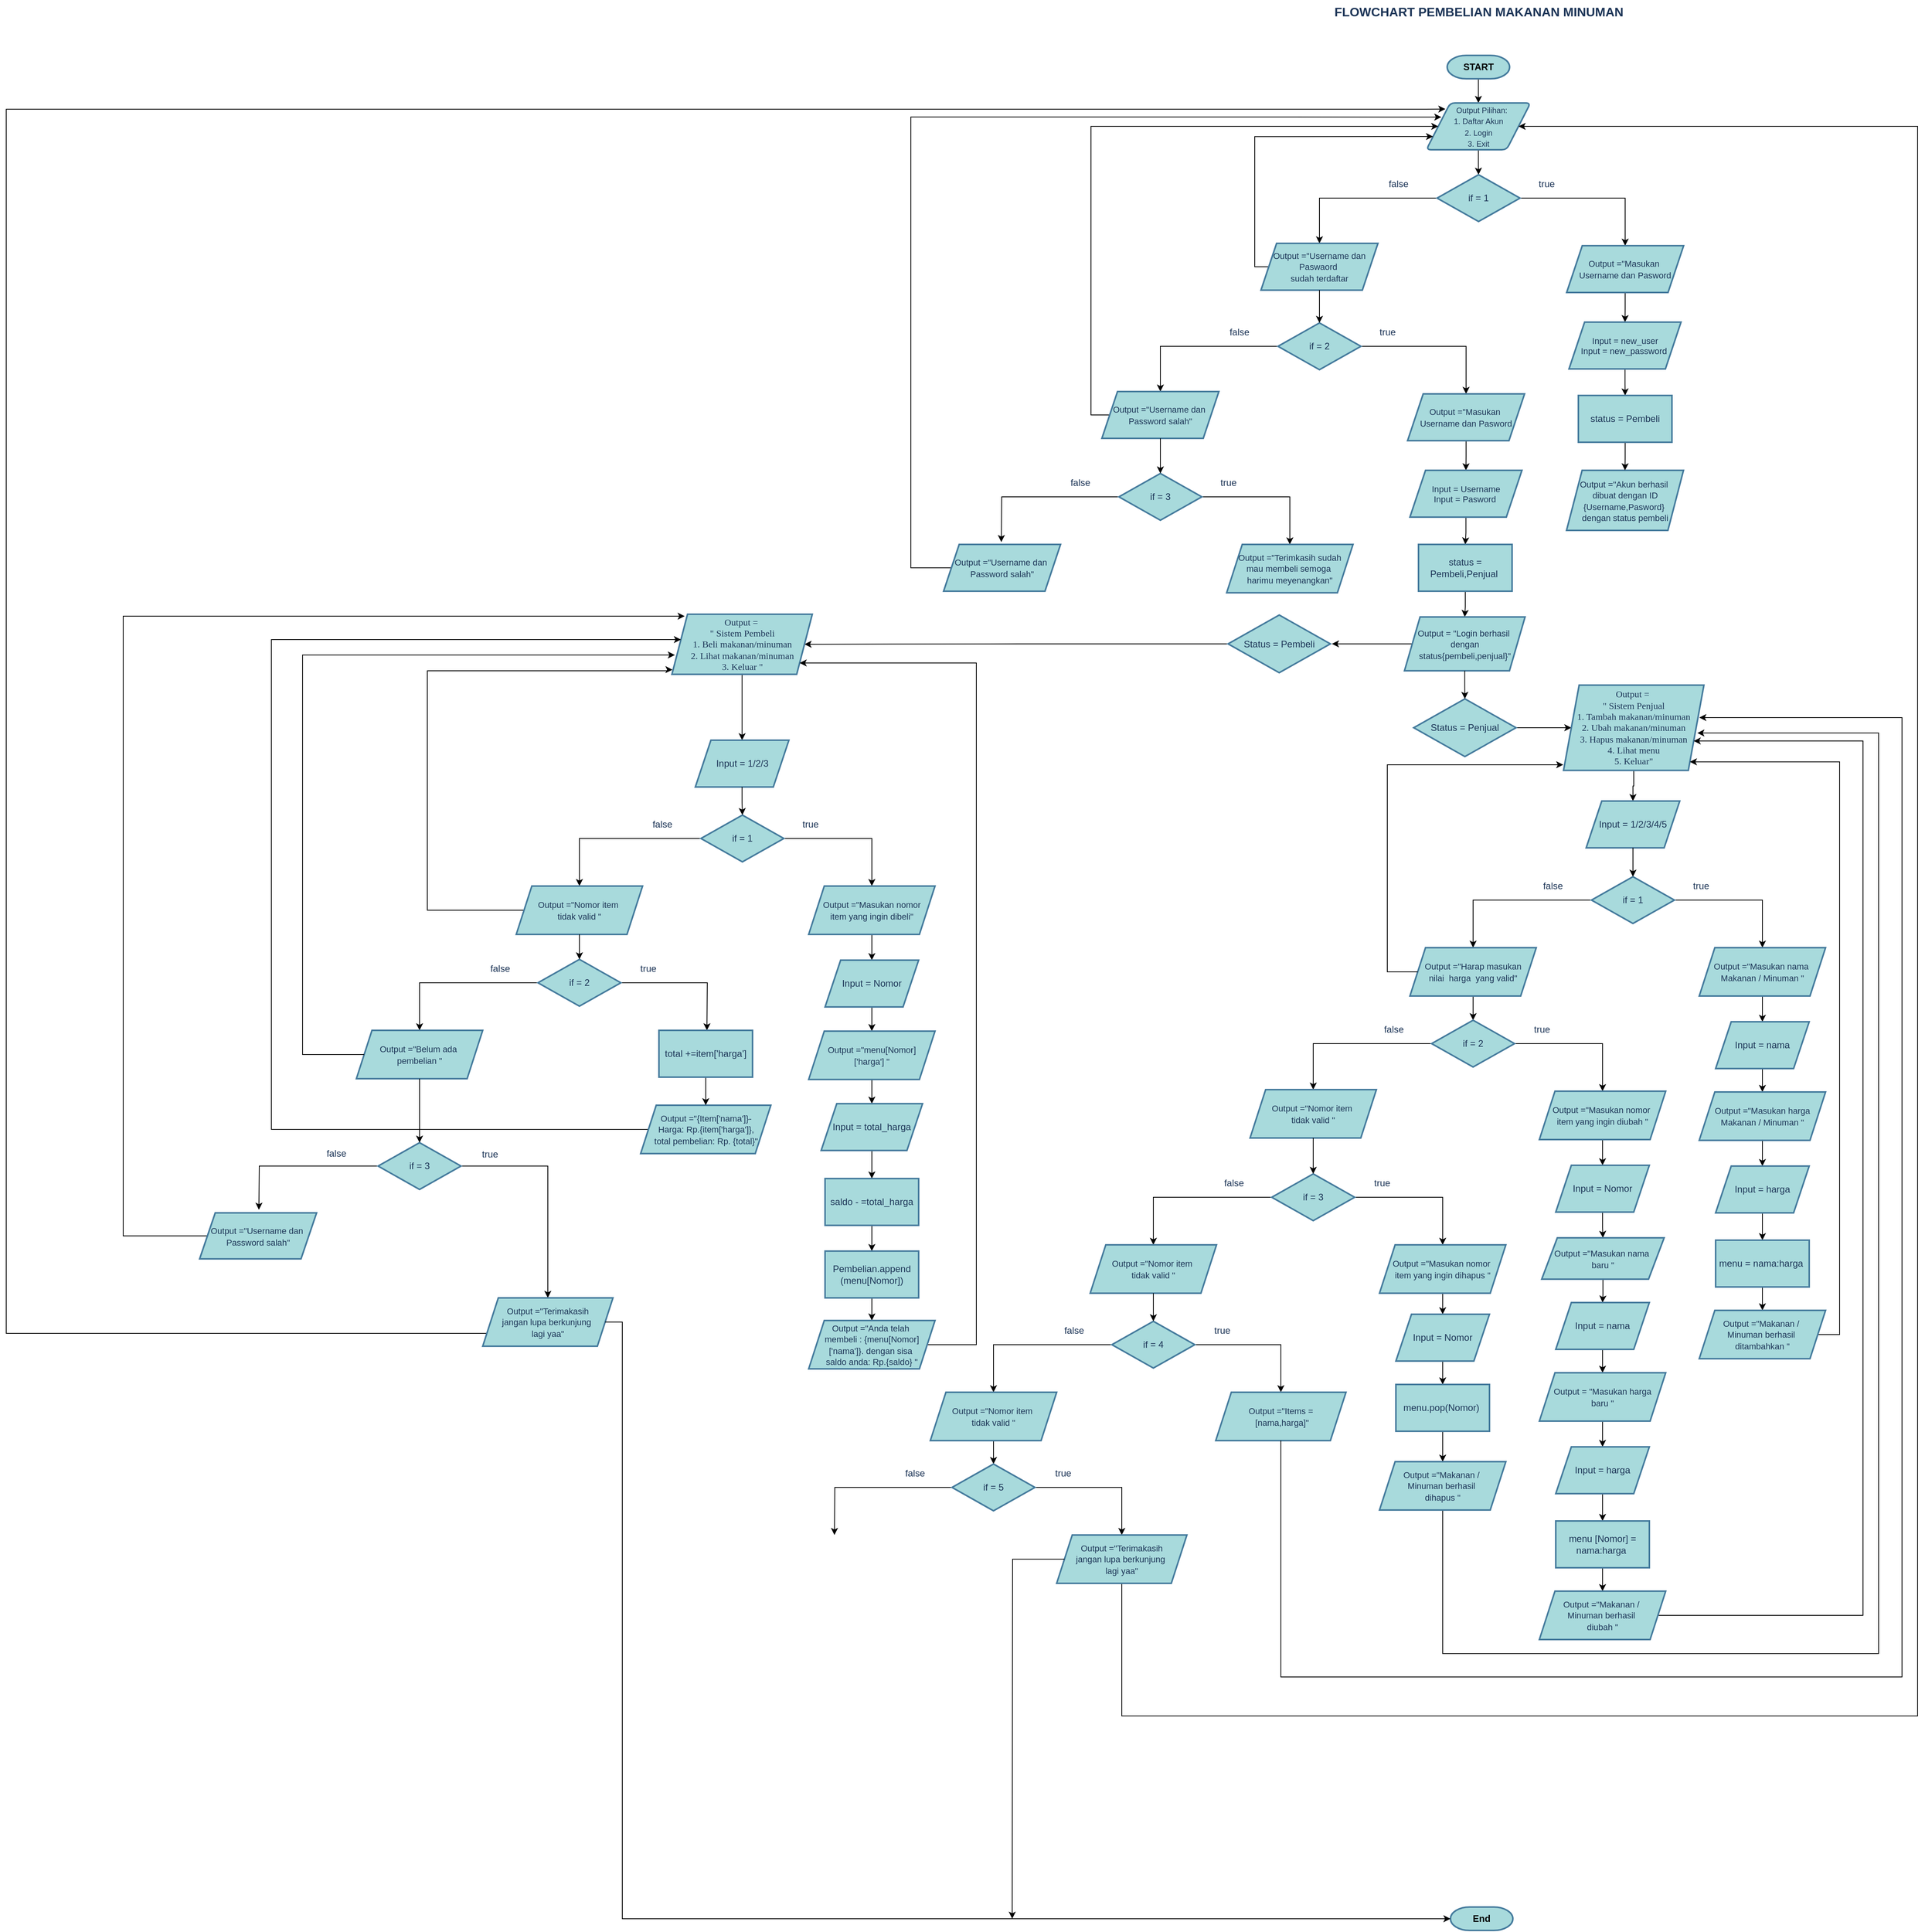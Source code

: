 <mxfile version="24.8.8">
  <diagram name="Halaman-1" id="eJJ_WKcxVRqObAdTv5le">
    <mxGraphModel dx="1588" dy="892" grid="1" gridSize="10" guides="1" tooltips="1" connect="1" arrows="1" fold="1" page="1" pageScale="1" pageWidth="3300" pageHeight="4681" background="#ffffff" math="0" shadow="0">
      <root>
        <object label="" id="0">
          <mxCell />
        </object>
        <mxCell id="1" parent="0" />
        <mxCell id="m-LSLCiGILIb_iJFjQq9-1" value="&lt;font style=&quot;vertical-align: inherit;&quot;&gt;&lt;font style=&quot;vertical-align: inherit;&quot;&gt;FLOWCHART PEMBELIAN MAKANAN MINUMAN&lt;/font&gt;&lt;/font&gt;" style="text;html=1;align=center;verticalAlign=middle;resizable=0;points=[];autosize=1;strokeColor=none;fillColor=none;fontSize=16;labelBackgroundColor=none;fontStyle=1;fontColor=#1D3557;" parent="1" vertex="1">
          <mxGeometry x="1888" y="20" width="380" height="30" as="geometry" />
        </mxCell>
        <mxCell id="m-LSLCiGILIb_iJFjQq9-5" style="edgeStyle=orthogonalEdgeStyle;rounded=0;orthogonalLoop=1;jettySize=auto;html=1;" parent="1" source="m-LSLCiGILIb_iJFjQq9-3" target="m-LSLCiGILIb_iJFjQq9-4" edge="1">
          <mxGeometry relative="1" as="geometry" />
        </mxCell>
        <mxCell id="m-LSLCiGILIb_iJFjQq9-3" value="&lt;font color=&quot;#000000&quot;&gt;START&lt;/font&gt;" style="strokeWidth=2;html=1;shape=mxgraph.flowchart.terminator;whiteSpace=wrap;align=center;fillColor=#A8DADC;strokeColor=#457B9D;fontStyle=1;labelBackgroundColor=none;fontColor=#1D3557;" parent="1" vertex="1">
          <mxGeometry x="2037.81" y="91" width="80" height="30" as="geometry" />
        </mxCell>
        <mxCell id="sF0zuf--0xOJBWbBseAl-1" style="edgeStyle=orthogonalEdgeStyle;rounded=0;orthogonalLoop=1;jettySize=auto;html=1;" parent="1" source="m-LSLCiGILIb_iJFjQq9-4" target="m-LSLCiGILIb_iJFjQq9-9" edge="1">
          <mxGeometry relative="1" as="geometry" />
        </mxCell>
        <mxCell id="m-LSLCiGILIb_iJFjQq9-4" value="&lt;font style=&quot;font-size: 10px;&quot;&gt;&amp;nbsp; &amp;nbsp;Output Pilihan:&lt;/font&gt;&lt;div&gt;&lt;font style=&quot;font-size: 10px;&quot;&gt;1. Daftar Akun&lt;/font&gt;&lt;/div&gt;&lt;div&gt;&lt;font style=&quot;font-size: 10px;&quot;&gt;2. Login&lt;/font&gt;&lt;/div&gt;&lt;div&gt;&lt;font style=&quot;font-size: 10px;&quot;&gt;3. Exit&lt;/font&gt;&lt;/div&gt;" style="shape=parallelogram;html=1;strokeWidth=2;perimeter=parallelogramPerimeter;whiteSpace=wrap;rounded=1;arcSize=12;size=0.23;align=center;fillColor=#A8DADC;strokeColor=#457B9D;labelBackgroundColor=none;fontColor=#1D3557;" parent="1" vertex="1">
          <mxGeometry x="2011" y="152" width="133.63" height="60" as="geometry" />
        </mxCell>
        <mxCell id="sF0zuf--0xOJBWbBseAl-3" style="edgeStyle=orthogonalEdgeStyle;rounded=0;orthogonalLoop=1;jettySize=auto;html=1;entryX=0.5;entryY=0;entryDx=0;entryDy=0;" parent="1" source="m-LSLCiGILIb_iJFjQq9-9" target="sF0zuf--0xOJBWbBseAl-5" edge="1">
          <mxGeometry relative="1" as="geometry">
            <mxPoint x="2261" y="350" as="targetPoint" />
          </mxGeometry>
        </mxCell>
        <mxCell id="sF0zuf--0xOJBWbBseAl-4" style="edgeStyle=orthogonalEdgeStyle;rounded=0;orthogonalLoop=1;jettySize=auto;html=1;" parent="1" source="m-LSLCiGILIb_iJFjQq9-9" target="sF0zuf--0xOJBWbBseAl-31" edge="1">
          <mxGeometry relative="1" as="geometry">
            <mxPoint x="1871" y="360" as="targetPoint" />
          </mxGeometry>
        </mxCell>
        <mxCell id="m-LSLCiGILIb_iJFjQq9-9" value="if = 1" style="strokeWidth=2;html=1;shape=mxgraph.flowchart.decision;whiteSpace=wrap;labelBackgroundColor=none;fillColor=#A8DADC;strokeColor=#457B9D;fontColor=#1D3557;align=center;" parent="1" vertex="1">
          <mxGeometry x="2024.82" y="244" width="106.37" height="60" as="geometry" />
        </mxCell>
        <mxCell id="m-LSLCiGILIb_iJFjQq9-10" value="true" style="text;html=1;align=center;verticalAlign=middle;resizable=0;points=[];autosize=1;strokeColor=none;fillColor=none;fontColor=#1D3557;" parent="1" vertex="1">
          <mxGeometry x="2144.63" y="241" width="40" height="30" as="geometry" />
        </mxCell>
        <mxCell id="m-LSLCiGILIb_iJFjQq9-11" value="false" style="text;html=1;align=center;verticalAlign=middle;resizable=0;points=[];autosize=1;strokeColor=none;fillColor=none;fontColor=#1D3557;" parent="1" vertex="1">
          <mxGeometry x="1950" y="241" width="50" height="30" as="geometry" />
        </mxCell>
        <mxCell id="sF0zuf--0xOJBWbBseAl-27" style="edgeStyle=orthogonalEdgeStyle;rounded=0;orthogonalLoop=1;jettySize=auto;html=1;entryX=0.5;entryY=0;entryDx=0;entryDy=0;" parent="1" source="sF0zuf--0xOJBWbBseAl-5" target="sF0zuf--0xOJBWbBseAl-25" edge="1">
          <mxGeometry relative="1" as="geometry" />
        </mxCell>
        <mxCell id="sF0zuf--0xOJBWbBseAl-5" value="&lt;span style=&quot;font-size: 11px;&quot;&gt;Output =&quot;Masukan&amp;nbsp;&lt;/span&gt;&lt;div&gt;&lt;span style=&quot;font-size: 11px;&quot;&gt;Username dan Pasword&lt;/span&gt;&lt;/div&gt;" style="shape=parallelogram;perimeter=parallelogramPerimeter;whiteSpace=wrap;html=1;fixedSize=1;fillColor=#A8DADC;strokeColor=#457B9D;fontColor=#1D3557;strokeWidth=2;labelBackgroundColor=none;align=center;" parent="1" vertex="1">
          <mxGeometry x="2191" y="335" width="150" height="60" as="geometry" />
        </mxCell>
        <mxCell id="sF0zuf--0xOJBWbBseAl-30" style="edgeStyle=orthogonalEdgeStyle;rounded=0;orthogonalLoop=1;jettySize=auto;html=1;" parent="1" source="sF0zuf--0xOJBWbBseAl-25" target="sF0zuf--0xOJBWbBseAl-48" edge="1">
          <mxGeometry relative="1" as="geometry">
            <mxPoint x="2266" y="527" as="targetPoint" />
          </mxGeometry>
        </mxCell>
        <mxCell id="sF0zuf--0xOJBWbBseAl-25" value="&lt;font style=&quot;font-size: 11px;&quot;&gt;Input = new_user&lt;/font&gt;&lt;div style=&quot;font-size: 11px;&quot;&gt;&lt;font style=&quot;font-size: 11px;&quot;&gt;Input = new_password&lt;/font&gt;&lt;span style=&quot;background-color: initial;&quot;&gt;&amp;nbsp;&lt;/span&gt;&lt;/div&gt;" style="shape=parallelogram;perimeter=parallelogramPerimeter;whiteSpace=wrap;html=1;fixedSize=1;fillColor=#A8DADC;strokeColor=#457B9D;fontColor=#1D3557;strokeWidth=2;labelBackgroundColor=none;align=center;" parent="1" vertex="1">
          <mxGeometry x="2194" y="433" width="143.63" height="60" as="geometry" />
        </mxCell>
        <mxCell id="sF0zuf--0xOJBWbBseAl-33" style="edgeStyle=orthogonalEdgeStyle;rounded=0;orthogonalLoop=1;jettySize=auto;html=1;entryX=0;entryY=0.75;entryDx=0;entryDy=0;" parent="1" source="sF0zuf--0xOJBWbBseAl-31" target="m-LSLCiGILIb_iJFjQq9-4" edge="1">
          <mxGeometry relative="1" as="geometry">
            <Array as="points">
              <mxPoint x="1791" y="362" />
              <mxPoint x="1791" y="195" />
            </Array>
          </mxGeometry>
        </mxCell>
        <mxCell id="sF0zuf--0xOJBWbBseAl-31" value="&lt;span style=&quot;font-size: 11px;&quot;&gt;Output =&quot;Username dan&lt;/span&gt;&lt;div&gt;&lt;span style=&quot;font-size: 11px;&quot;&gt;Paswaord&amp;nbsp;&lt;/span&gt;&lt;/div&gt;&lt;div&gt;&lt;span style=&quot;font-size: 11px; background-color: initial;&quot;&gt;sudah terdaftar&lt;/span&gt;&lt;/div&gt;" style="shape=parallelogram;perimeter=parallelogramPerimeter;whiteSpace=wrap;html=1;fixedSize=1;fillColor=#A8DADC;strokeColor=#457B9D;fontColor=#1D3557;strokeWidth=2;labelBackgroundColor=none;align=center;" parent="1" vertex="1">
          <mxGeometry x="1799" y="332" width="150" height="60" as="geometry" />
        </mxCell>
        <mxCell id="sF0zuf--0xOJBWbBseAl-35" style="edgeStyle=orthogonalEdgeStyle;rounded=0;orthogonalLoop=1;jettySize=auto;html=1;entryX=0.5;entryY=0;entryDx=0;entryDy=0;" parent="1" source="sF0zuf--0xOJBWbBseAl-37" target="sF0zuf--0xOJBWbBseAl-41" edge="1">
          <mxGeometry relative="1" as="geometry">
            <mxPoint x="2057" y="540" as="targetPoint" />
          </mxGeometry>
        </mxCell>
        <mxCell id="sF0zuf--0xOJBWbBseAl-36" style="edgeStyle=orthogonalEdgeStyle;rounded=0;orthogonalLoop=1;jettySize=auto;html=1;" parent="1" source="sF0zuf--0xOJBWbBseAl-37" target="sF0zuf--0xOJBWbBseAl-45" edge="1">
          <mxGeometry relative="1" as="geometry">
            <mxPoint x="1667" y="550" as="targetPoint" />
          </mxGeometry>
        </mxCell>
        <mxCell id="sF0zuf--0xOJBWbBseAl-37" value="if = 2" style="strokeWidth=2;html=1;shape=mxgraph.flowchart.decision;whiteSpace=wrap;labelBackgroundColor=none;fillColor=#A8DADC;strokeColor=#457B9D;fontColor=#1D3557;align=center;" parent="1" vertex="1">
          <mxGeometry x="1820.82" y="434" width="106.37" height="60" as="geometry" />
        </mxCell>
        <mxCell id="sF0zuf--0xOJBWbBseAl-38" value="true" style="text;html=1;align=center;verticalAlign=middle;resizable=0;points=[];autosize=1;strokeColor=none;fillColor=none;fontColor=#1D3557;" parent="1" vertex="1">
          <mxGeometry x="1940.63" y="431" width="40" height="30" as="geometry" />
        </mxCell>
        <mxCell id="sF0zuf--0xOJBWbBseAl-39" value="false" style="text;html=1;align=center;verticalAlign=middle;resizable=0;points=[];autosize=1;strokeColor=none;fillColor=none;fontColor=#1D3557;" parent="1" vertex="1">
          <mxGeometry x="1746" y="431" width="50" height="30" as="geometry" />
        </mxCell>
        <mxCell id="sF0zuf--0xOJBWbBseAl-40" style="edgeStyle=orthogonalEdgeStyle;rounded=0;orthogonalLoop=1;jettySize=auto;html=1;entryX=0.5;entryY=0;entryDx=0;entryDy=0;" parent="1" source="sF0zuf--0xOJBWbBseAl-41" target="sF0zuf--0xOJBWbBseAl-43" edge="1">
          <mxGeometry relative="1" as="geometry" />
        </mxCell>
        <mxCell id="sF0zuf--0xOJBWbBseAl-41" value="&lt;span style=&quot;font-size: 11px;&quot;&gt;Output =&quot;Masukan&amp;nbsp;&lt;/span&gt;&lt;div&gt;&lt;span style=&quot;font-size: 11px;&quot;&gt;Username dan Pasword&lt;/span&gt;&lt;/div&gt;" style="shape=parallelogram;perimeter=parallelogramPerimeter;whiteSpace=wrap;html=1;fixedSize=1;fillColor=#A8DADC;strokeColor=#457B9D;fontColor=#1D3557;strokeWidth=2;labelBackgroundColor=none;align=center;" parent="1" vertex="1">
          <mxGeometry x="1987" y="525" width="150" height="60" as="geometry" />
        </mxCell>
        <mxCell id="sF0zuf--0xOJBWbBseAl-42" style="edgeStyle=orthogonalEdgeStyle;rounded=0;orthogonalLoop=1;jettySize=auto;html=1;" parent="1" source="sF0zuf--0xOJBWbBseAl-43" target="sF0zuf--0xOJBWbBseAl-50" edge="1">
          <mxGeometry relative="1" as="geometry">
            <mxPoint x="2062" y="717" as="targetPoint" />
            <Array as="points" />
          </mxGeometry>
        </mxCell>
        <mxCell id="sF0zuf--0xOJBWbBseAl-43" value="&lt;font style=&quot;font-size: 11px;&quot;&gt;Input = Username&lt;/font&gt;&lt;div style=&quot;font-size: 11px;&quot;&gt;&lt;font style=&quot;font-size: 11px;&quot;&gt;Input = Pasword&lt;/font&gt;&lt;span style=&quot;background-color: initial;&quot;&gt;&amp;nbsp;&lt;/span&gt;&lt;/div&gt;" style="shape=parallelogram;perimeter=parallelogramPerimeter;whiteSpace=wrap;html=1;fixedSize=1;fillColor=#A8DADC;strokeColor=#457B9D;fontColor=#1D3557;strokeWidth=2;labelBackgroundColor=none;align=center;" parent="1" vertex="1">
          <mxGeometry x="1990" y="623" width="143.63" height="60" as="geometry" />
        </mxCell>
        <mxCell id="sF0zuf--0xOJBWbBseAl-54" style="edgeStyle=orthogonalEdgeStyle;rounded=0;orthogonalLoop=1;jettySize=auto;html=1;entryX=0;entryY=0.5;entryDx=0;entryDy=0;" parent="1" source="sF0zuf--0xOJBWbBseAl-45" target="m-LSLCiGILIb_iJFjQq9-4" edge="1">
          <mxGeometry relative="1" as="geometry">
            <Array as="points">
              <mxPoint x="1581" y="552" />
              <mxPoint x="1581" y="182" />
            </Array>
          </mxGeometry>
        </mxCell>
        <mxCell id="sF0zuf--0xOJBWbBseAl-45" value="&lt;span style=&quot;font-size: 11px;&quot;&gt;Output =&quot;Username dan&amp;nbsp;&lt;/span&gt;&lt;div&gt;&lt;span style=&quot;font-size: 11px;&quot;&gt;Password salah&quot;&lt;/span&gt;&lt;/div&gt;" style="shape=parallelogram;perimeter=parallelogramPerimeter;whiteSpace=wrap;html=1;fixedSize=1;fillColor=#A8DADC;strokeColor=#457B9D;fontColor=#1D3557;strokeWidth=2;labelBackgroundColor=none;align=center;" parent="1" vertex="1">
          <mxGeometry x="1595" y="522" width="150" height="60" as="geometry" />
        </mxCell>
        <mxCell id="sF0zuf--0xOJBWbBseAl-46" style="edgeStyle=orthogonalEdgeStyle;rounded=0;orthogonalLoop=1;jettySize=auto;html=1;entryX=0.5;entryY=0;entryDx=0;entryDy=0;entryPerimeter=0;" parent="1" source="sF0zuf--0xOJBWbBseAl-31" target="sF0zuf--0xOJBWbBseAl-37" edge="1">
          <mxGeometry relative="1" as="geometry" />
        </mxCell>
        <mxCell id="sF0zuf--0xOJBWbBseAl-47" value="&lt;span style=&quot;font-size: 11px;&quot;&gt;Output =&quot;Akun berhasil&amp;nbsp;&lt;/span&gt;&lt;div&gt;&lt;span style=&quot;font-size: 11px;&quot;&gt;dibuat dengan ID&lt;/span&gt;&lt;/div&gt;&lt;div&gt;&lt;span style=&quot;font-size: 11px;&quot;&gt;{Username,Pasword}&amp;nbsp;&lt;/span&gt;&lt;/div&gt;&lt;div&gt;&lt;span style=&quot;font-size: 11px;&quot;&gt;dengan status pembeli&lt;/span&gt;&lt;/div&gt;" style="shape=parallelogram;perimeter=parallelogramPerimeter;whiteSpace=wrap;html=1;fixedSize=1;fillColor=#A8DADC;strokeColor=#457B9D;fontColor=#1D3557;strokeWidth=2;labelBackgroundColor=none;align=center;" parent="1" vertex="1">
          <mxGeometry x="2190.82" y="623" width="150" height="77" as="geometry" />
        </mxCell>
        <mxCell id="sF0zuf--0xOJBWbBseAl-49" value="" style="edgeStyle=orthogonalEdgeStyle;rounded=0;orthogonalLoop=1;jettySize=auto;html=1;" parent="1" source="sF0zuf--0xOJBWbBseAl-48" target="sF0zuf--0xOJBWbBseAl-47" edge="1">
          <mxGeometry relative="1" as="geometry" />
        </mxCell>
        <mxCell id="sF0zuf--0xOJBWbBseAl-48" value="status = Pembeli" style="whiteSpace=wrap;html=1;fillColor=#A8DADC;strokeColor=#457B9D;fontColor=#1D3557;strokeWidth=2;labelBackgroundColor=none;" parent="1" vertex="1">
          <mxGeometry x="2206" y="527" width="120" height="60" as="geometry" />
        </mxCell>
        <mxCell id="sF0zuf--0xOJBWbBseAl-53" style="edgeStyle=orthogonalEdgeStyle;rounded=0;orthogonalLoop=1;jettySize=auto;html=1;" parent="1" source="sF0zuf--0xOJBWbBseAl-50" target="sF0zuf--0xOJBWbBseAl-52" edge="1">
          <mxGeometry relative="1" as="geometry" />
        </mxCell>
        <mxCell id="sF0zuf--0xOJBWbBseAl-50" value="status = Pembeli,Penjual&amp;nbsp;" style="whiteSpace=wrap;html=1;fillColor=#A8DADC;strokeColor=#457B9D;fontColor=#1D3557;strokeWidth=2;labelBackgroundColor=none;" parent="1" vertex="1">
          <mxGeometry x="2001" y="718" width="120" height="60" as="geometry" />
        </mxCell>
        <mxCell id="uUv7gWZdldYS9aOSlYwy-1" style="edgeStyle=orthogonalEdgeStyle;rounded=0;orthogonalLoop=1;jettySize=auto;html=1;" parent="1" source="sF0zuf--0xOJBWbBseAl-52" edge="1">
          <mxGeometry relative="1" as="geometry">
            <mxPoint x="1890" y="845.5" as="targetPoint" />
          </mxGeometry>
        </mxCell>
        <mxCell id="sF0zuf--0xOJBWbBseAl-52" value="&lt;span style=&quot;font-size: 11px;&quot;&gt;Output = &quot;Login berhasil&amp;nbsp;&lt;/span&gt;&lt;div&gt;&lt;span style=&quot;font-size: 11px;&quot;&gt;dengan status{pembeli,penjual}&quot;&lt;/span&gt;&lt;/div&gt;" style="shape=parallelogram;perimeter=parallelogramPerimeter;whiteSpace=wrap;html=1;fixedSize=1;fillColor=#A8DADC;strokeColor=#457B9D;fontColor=#1D3557;strokeWidth=2;labelBackgroundColor=none;align=center;" parent="1" vertex="1">
          <mxGeometry x="1983" y="811" width="154.63" height="69" as="geometry" />
        </mxCell>
        <mxCell id="sF0zuf--0xOJBWbBseAl-55" style="edgeStyle=orthogonalEdgeStyle;rounded=0;orthogonalLoop=1;jettySize=auto;html=1;entryX=0.5;entryY=0;entryDx=0;entryDy=0;" parent="1" source="sF0zuf--0xOJBWbBseAl-57" target="sF0zuf--0xOJBWbBseAl-61" edge="1">
          <mxGeometry relative="1" as="geometry">
            <mxPoint x="1853" y="733" as="targetPoint" />
          </mxGeometry>
        </mxCell>
        <mxCell id="sF0zuf--0xOJBWbBseAl-56" style="edgeStyle=orthogonalEdgeStyle;rounded=0;orthogonalLoop=1;jettySize=auto;html=1;" parent="1" source="sF0zuf--0xOJBWbBseAl-57" edge="1">
          <mxGeometry relative="1" as="geometry">
            <mxPoint x="1466" y="715" as="targetPoint" />
          </mxGeometry>
        </mxCell>
        <mxCell id="sF0zuf--0xOJBWbBseAl-57" value="if = 3" style="strokeWidth=2;html=1;shape=mxgraph.flowchart.decision;whiteSpace=wrap;labelBackgroundColor=none;fillColor=#A8DADC;strokeColor=#457B9D;fontColor=#1D3557;align=center;" parent="1" vertex="1">
          <mxGeometry x="1616.82" y="627" width="106.37" height="60" as="geometry" />
        </mxCell>
        <mxCell id="sF0zuf--0xOJBWbBseAl-58" value="true" style="text;html=1;align=center;verticalAlign=middle;resizable=0;points=[];autosize=1;strokeColor=none;fillColor=none;fontColor=#1D3557;" parent="1" vertex="1">
          <mxGeometry x="1736.63" y="624" width="40" height="30" as="geometry" />
        </mxCell>
        <mxCell id="sF0zuf--0xOJBWbBseAl-59" value="false" style="text;html=1;align=center;verticalAlign=middle;resizable=0;points=[];autosize=1;strokeColor=none;fillColor=none;fontColor=#1D3557;" parent="1" vertex="1">
          <mxGeometry x="1542" y="624" width="50" height="30" as="geometry" />
        </mxCell>
        <mxCell id="sF0zuf--0xOJBWbBseAl-61" value="&lt;span style=&quot;font-size: 11px;&quot;&gt;Output =&quot;Terimkasih sudah&lt;/span&gt;&lt;div&gt;&lt;span style=&quot;font-size: 11px;&quot;&gt;mau membeli semoga&amp;nbsp;&lt;/span&gt;&lt;/div&gt;&lt;div&gt;&lt;span style=&quot;font-size: 11px;&quot;&gt;harimu meyenangkan&quot;&lt;/span&gt;&lt;/div&gt;" style="shape=parallelogram;perimeter=parallelogramPerimeter;whiteSpace=wrap;html=1;fixedSize=1;fillColor=#A8DADC;strokeColor=#457B9D;fontColor=#1D3557;strokeWidth=2;labelBackgroundColor=none;align=center;" parent="1" vertex="1">
          <mxGeometry x="1755" y="718" width="162" height="62" as="geometry" />
        </mxCell>
        <mxCell id="sF0zuf--0xOJBWbBseAl-69" style="edgeStyle=orthogonalEdgeStyle;rounded=0;orthogonalLoop=1;jettySize=auto;html=1;entryX=0.5;entryY=0;entryDx=0;entryDy=0;entryPerimeter=0;" parent="1" source="sF0zuf--0xOJBWbBseAl-45" target="sF0zuf--0xOJBWbBseAl-57" edge="1">
          <mxGeometry relative="1" as="geometry" />
        </mxCell>
        <mxCell id="sF0zuf--0xOJBWbBseAl-70" style="edgeStyle=orthogonalEdgeStyle;rounded=0;orthogonalLoop=1;jettySize=auto;html=1;entryX=0;entryY=0.5;entryDx=0;entryDy=0;" parent="1" source="sF0zuf--0xOJBWbBseAl-72" target="sF0zuf--0xOJBWbBseAl-77" edge="1">
          <mxGeometry relative="1" as="geometry">
            <mxPoint x="2251" y="953" as="targetPoint" />
            <Array as="points" />
          </mxGeometry>
        </mxCell>
        <mxCell id="sF0zuf--0xOJBWbBseAl-72" value="Status = Penjual" style="strokeWidth=2;html=1;shape=mxgraph.flowchart.decision;whiteSpace=wrap;labelBackgroundColor=none;fillColor=#A8DADC;strokeColor=#457B9D;fontColor=#1D3557;align=center;" parent="1" vertex="1">
          <mxGeometry x="1994.88" y="916" width="131.19" height="74" as="geometry" />
        </mxCell>
        <mxCell id="sF0zuf--0xOJBWbBseAl-76" style="edgeStyle=orthogonalEdgeStyle;rounded=0;orthogonalLoop=1;jettySize=auto;html=1;entryX=0.5;entryY=0;entryDx=0;entryDy=0;entryPerimeter=0;" parent="1" source="sF0zuf--0xOJBWbBseAl-52" target="sF0zuf--0xOJBWbBseAl-72" edge="1">
          <mxGeometry relative="1" as="geometry" />
        </mxCell>
        <mxCell id="sF0zuf--0xOJBWbBseAl-81" style="edgeStyle=orthogonalEdgeStyle;rounded=0;orthogonalLoop=1;jettySize=auto;html=1;" parent="1" source="sF0zuf--0xOJBWbBseAl-77" target="sF0zuf--0xOJBWbBseAl-80" edge="1">
          <mxGeometry relative="1" as="geometry" />
        </mxCell>
        <mxCell id="sF0zuf--0xOJBWbBseAl-77" value="&lt;font face=&quot;Verdana&quot;&gt;Output =&amp;nbsp;&lt;/font&gt;&lt;div&gt;&lt;font face=&quot;Gwa8SxlCsdu1uKtJ1fb-&quot;&gt;&quot; Sistem Penjual&lt;/font&gt;&lt;/div&gt;&lt;div&gt;&lt;font face=&quot;Gwa8SxlCsdu1uKtJ1fb-&quot;&gt;1. Tambah makanan/minuman&lt;/font&gt;&lt;/div&gt;&lt;div&gt;&lt;font face=&quot;Gwa8SxlCsdu1uKtJ1fb-&quot;&gt;2. Ubah makanan/minuman&lt;/font&gt;&lt;/div&gt;&lt;div&gt;&lt;font face=&quot;Gwa8SxlCsdu1uKtJ1fb-&quot;&gt;3. Hapus makanan/minuman&lt;/font&gt;&lt;/div&gt;&lt;div&gt;&lt;span style=&quot;background-color: initial;&quot;&gt;&lt;font face=&quot;Gwa8SxlCsdu1uKtJ1fb-&quot;&gt;4. Lihat menu&lt;/font&gt;&lt;/span&gt;&lt;/div&gt;&lt;div&gt;&lt;font face=&quot;Gwa8SxlCsdu1uKtJ1fb-&quot;&gt;5. Keluar&quot;&lt;/font&gt;&lt;/div&gt;" style="shape=parallelogram;perimeter=parallelogramPerimeter;whiteSpace=wrap;html=1;fixedSize=1;fillColor=#A8DADC;strokeColor=#457B9D;fontColor=#1D3557;strokeWidth=2;labelBackgroundColor=none;align=center;" parent="1" vertex="1">
          <mxGeometry x="2187" y="898.32" width="180" height="109.37" as="geometry" />
        </mxCell>
        <mxCell id="sF0zuf--0xOJBWbBseAl-80" value="Input = 1/2/3/4/5" style="shape=parallelogram;perimeter=parallelogramPerimeter;whiteSpace=wrap;html=1;fixedSize=1;fillColor=#A8DADC;strokeColor=#457B9D;fontColor=#1D3557;strokeWidth=2;labelBackgroundColor=none;" parent="1" vertex="1">
          <mxGeometry x="2216" y="1047.005" width="120" height="60" as="geometry" />
        </mxCell>
        <mxCell id="sF0zuf--0xOJBWbBseAl-84" style="edgeStyle=orthogonalEdgeStyle;rounded=0;orthogonalLoop=1;jettySize=auto;html=1;entryX=0.5;entryY=0;entryDx=0;entryDy=0;" parent="1" source="sF0zuf--0xOJBWbBseAl-86" target="sF0zuf--0xOJBWbBseAl-89" edge="1">
          <mxGeometry relative="1" as="geometry">
            <mxPoint x="2459" y="1250" as="targetPoint" />
          </mxGeometry>
        </mxCell>
        <mxCell id="sF0zuf--0xOJBWbBseAl-85" style="edgeStyle=orthogonalEdgeStyle;rounded=0;orthogonalLoop=1;jettySize=auto;html=1;entryX=0.5;entryY=0;entryDx=0;entryDy=0;" parent="1" source="sF0zuf--0xOJBWbBseAl-86" target="sF0zuf--0xOJBWbBseAl-102" edge="1">
          <mxGeometry relative="1" as="geometry">
            <mxPoint x="2072" y="1232" as="targetPoint" />
          </mxGeometry>
        </mxCell>
        <mxCell id="sF0zuf--0xOJBWbBseAl-86" value="if = 1" style="strokeWidth=2;html=1;shape=mxgraph.flowchart.decision;whiteSpace=wrap;labelBackgroundColor=none;fillColor=#A8DADC;strokeColor=#457B9D;fontColor=#1D3557;align=center;" parent="1" vertex="1">
          <mxGeometry x="2222.82" y="1144" width="106.37" height="60" as="geometry" />
        </mxCell>
        <mxCell id="sF0zuf--0xOJBWbBseAl-87" value="true" style="text;html=1;align=center;verticalAlign=middle;resizable=0;points=[];autosize=1;strokeColor=none;fillColor=none;fontColor=#1D3557;" parent="1" vertex="1">
          <mxGeometry x="2342.63" y="1141" width="40" height="30" as="geometry" />
        </mxCell>
        <mxCell id="sF0zuf--0xOJBWbBseAl-88" value="false" style="text;html=1;align=center;verticalAlign=middle;resizable=0;points=[];autosize=1;strokeColor=none;fillColor=none;fontColor=#1D3557;" parent="1" vertex="1">
          <mxGeometry x="2148" y="1141" width="50" height="30" as="geometry" />
        </mxCell>
        <mxCell id="sF0zuf--0xOJBWbBseAl-93" style="edgeStyle=orthogonalEdgeStyle;rounded=0;orthogonalLoop=1;jettySize=auto;html=1;" parent="1" source="sF0zuf--0xOJBWbBseAl-89" target="sF0zuf--0xOJBWbBseAl-92" edge="1">
          <mxGeometry relative="1" as="geometry" />
        </mxCell>
        <mxCell id="sF0zuf--0xOJBWbBseAl-89" value="&lt;span style=&quot;font-size: 11px;&quot;&gt;Output =&quot;Masukan nama&amp;nbsp;&lt;/span&gt;&lt;div&gt;&lt;span style=&quot;background-color: initial; font-size: 11px;&quot;&gt;Makanan / Minuman &quot;&lt;/span&gt;&lt;/div&gt;" style="shape=parallelogram;perimeter=parallelogramPerimeter;whiteSpace=wrap;html=1;fixedSize=1;fillColor=#A8DADC;strokeColor=#457B9D;fontColor=#1D3557;strokeWidth=2;labelBackgroundColor=none;align=center;" parent="1" vertex="1">
          <mxGeometry x="2361" y="1235" width="162" height="62" as="geometry" />
        </mxCell>
        <mxCell id="sF0zuf--0xOJBWbBseAl-91" style="edgeStyle=orthogonalEdgeStyle;rounded=0;orthogonalLoop=1;jettySize=auto;html=1;entryX=0.5;entryY=0;entryDx=0;entryDy=0;entryPerimeter=0;" parent="1" source="sF0zuf--0xOJBWbBseAl-80" target="sF0zuf--0xOJBWbBseAl-86" edge="1">
          <mxGeometry relative="1" as="geometry" />
        </mxCell>
        <mxCell id="sF0zuf--0xOJBWbBseAl-97" style="edgeStyle=orthogonalEdgeStyle;rounded=0;orthogonalLoop=1;jettySize=auto;html=1;" parent="1" source="sF0zuf--0xOJBWbBseAl-92" target="sF0zuf--0xOJBWbBseAl-95" edge="1">
          <mxGeometry relative="1" as="geometry" />
        </mxCell>
        <mxCell id="sF0zuf--0xOJBWbBseAl-92" value="Input = nama" style="shape=parallelogram;perimeter=parallelogramPerimeter;whiteSpace=wrap;html=1;fixedSize=1;fillColor=#A8DADC;strokeColor=#457B9D;fontColor=#1D3557;strokeWidth=2;labelBackgroundColor=none;" parent="1" vertex="1">
          <mxGeometry x="2382" y="1330.005" width="120" height="60" as="geometry" />
        </mxCell>
        <mxCell id="sF0zuf--0xOJBWbBseAl-94" style="edgeStyle=orthogonalEdgeStyle;rounded=0;orthogonalLoop=1;jettySize=auto;html=1;" parent="1" source="sF0zuf--0xOJBWbBseAl-95" target="sF0zuf--0xOJBWbBseAl-96" edge="1">
          <mxGeometry relative="1" as="geometry" />
        </mxCell>
        <mxCell id="sF0zuf--0xOJBWbBseAl-95" value="&lt;span style=&quot;font-size: 11px;&quot;&gt;Output =&quot;Masukan harga&lt;/span&gt;&lt;div&gt;&lt;span style=&quot;background-color: initial; font-size: 11px;&quot;&gt;Makanan / Minuman &quot;&lt;/span&gt;&lt;/div&gt;" style="shape=parallelogram;perimeter=parallelogramPerimeter;whiteSpace=wrap;html=1;fixedSize=1;fillColor=#A8DADC;strokeColor=#457B9D;fontColor=#1D3557;strokeWidth=2;labelBackgroundColor=none;align=center;" parent="1" vertex="1">
          <mxGeometry x="2361" y="1420" width="162" height="62" as="geometry" />
        </mxCell>
        <mxCell id="sF0zuf--0xOJBWbBseAl-99" style="edgeStyle=orthogonalEdgeStyle;rounded=0;orthogonalLoop=1;jettySize=auto;html=1;entryX=0.5;entryY=0;entryDx=0;entryDy=0;" parent="1" source="sF0zuf--0xOJBWbBseAl-96" target="sF0zuf--0xOJBWbBseAl-98" edge="1">
          <mxGeometry relative="1" as="geometry" />
        </mxCell>
        <mxCell id="sF0zuf--0xOJBWbBseAl-96" value="Input = harga" style="shape=parallelogram;perimeter=parallelogramPerimeter;whiteSpace=wrap;html=1;fixedSize=1;fillColor=#A8DADC;strokeColor=#457B9D;fontColor=#1D3557;strokeWidth=2;labelBackgroundColor=none;" parent="1" vertex="1">
          <mxGeometry x="2382" y="1515.005" width="120" height="60" as="geometry" />
        </mxCell>
        <mxCell id="sF0zuf--0xOJBWbBseAl-101" value="" style="edgeStyle=orthogonalEdgeStyle;rounded=0;orthogonalLoop=1;jettySize=auto;html=1;" parent="1" source="sF0zuf--0xOJBWbBseAl-98" target="sF0zuf--0xOJBWbBseAl-100" edge="1">
          <mxGeometry relative="1" as="geometry" />
        </mxCell>
        <mxCell id="sF0zuf--0xOJBWbBseAl-98" value="menu = nama:harga&amp;nbsp;" style="whiteSpace=wrap;html=1;fillColor=#A8DADC;strokeColor=#457B9D;fontColor=#1D3557;strokeWidth=2;labelBackgroundColor=none;" parent="1" vertex="1">
          <mxGeometry x="2382" y="1610" width="120" height="60" as="geometry" />
        </mxCell>
        <mxCell id="sF0zuf--0xOJBWbBseAl-136" style="edgeStyle=orthogonalEdgeStyle;rounded=0;orthogonalLoop=1;jettySize=auto;html=1;entryX=1;entryY=1;entryDx=0;entryDy=0;" parent="1" source="sF0zuf--0xOJBWbBseAl-100" target="sF0zuf--0xOJBWbBseAl-77" edge="1">
          <mxGeometry relative="1" as="geometry">
            <Array as="points">
              <mxPoint x="2541" y="1731" />
              <mxPoint x="2541" y="997" />
            </Array>
          </mxGeometry>
        </mxCell>
        <mxCell id="sF0zuf--0xOJBWbBseAl-100" value="&lt;span style=&quot;font-size: 11px;&quot;&gt;Output =&quot;Makanan /&amp;nbsp;&lt;/span&gt;&lt;div&gt;&lt;span style=&quot;background-color: initial; font-size: 11px;&quot;&gt;Minuman berhasil&amp;nbsp;&lt;/span&gt;&lt;/div&gt;&lt;div&gt;&lt;span style=&quot;background-color: initial; font-size: 11px;&quot;&gt;ditambahkan &quot;&lt;/span&gt;&lt;/div&gt;" style="shape=parallelogram;perimeter=parallelogramPerimeter;whiteSpace=wrap;html=1;fixedSize=1;fillColor=#A8DADC;strokeColor=#457B9D;fontColor=#1D3557;strokeWidth=2;labelBackgroundColor=none;align=center;" parent="1" vertex="1">
          <mxGeometry x="2361" y="1700" width="162" height="62" as="geometry" />
        </mxCell>
        <mxCell id="sF0zuf--0xOJBWbBseAl-123" style="edgeStyle=orthogonalEdgeStyle;rounded=0;orthogonalLoop=1;jettySize=auto;html=1;" parent="1" source="sF0zuf--0xOJBWbBseAl-102" target="sF0zuf--0xOJBWbBseAl-107" edge="1">
          <mxGeometry relative="1" as="geometry" />
        </mxCell>
        <mxCell id="sF0zuf--0xOJBWbBseAl-102" value="&lt;span style=&quot;font-size: 11px;&quot;&gt;Output =&quot;Harap masukan&lt;/span&gt;&lt;div&gt;&lt;span style=&quot;background-color: initial; font-size: 11px;&quot;&gt;nilai&amp;nbsp; harga&amp;nbsp; yang valid&quot;&lt;/span&gt;&lt;/div&gt;" style="shape=parallelogram;perimeter=parallelogramPerimeter;whiteSpace=wrap;html=1;fixedSize=1;fillColor=#A8DADC;strokeColor=#457B9D;fontColor=#1D3557;strokeWidth=2;labelBackgroundColor=none;align=center;" parent="1" vertex="1">
          <mxGeometry x="1990" y="1235" width="162" height="62" as="geometry" />
        </mxCell>
        <mxCell id="sF0zuf--0xOJBWbBseAl-103" style="edgeStyle=orthogonalEdgeStyle;rounded=0;orthogonalLoop=1;jettySize=auto;html=1;entryX=-0.002;entryY=0.934;entryDx=0;entryDy=0;entryPerimeter=0;" parent="1" source="sF0zuf--0xOJBWbBseAl-102" target="sF0zuf--0xOJBWbBseAl-77" edge="1">
          <mxGeometry relative="1" as="geometry">
            <Array as="points">
              <mxPoint x="1961" y="1266" />
              <mxPoint x="1961" y="1001" />
            </Array>
          </mxGeometry>
        </mxCell>
        <mxCell id="sF0zuf--0xOJBWbBseAl-105" style="edgeStyle=orthogonalEdgeStyle;rounded=0;orthogonalLoop=1;jettySize=auto;html=1;entryX=0.5;entryY=0;entryDx=0;entryDy=0;" parent="1" source="sF0zuf--0xOJBWbBseAl-107" target="sF0zuf--0xOJBWbBseAl-111" edge="1">
          <mxGeometry relative="1" as="geometry">
            <mxPoint x="2254" y="1434" as="targetPoint" />
          </mxGeometry>
        </mxCell>
        <mxCell id="sF0zuf--0xOJBWbBseAl-106" style="edgeStyle=orthogonalEdgeStyle;rounded=0;orthogonalLoop=1;jettySize=auto;html=1;entryX=0.5;entryY=0;entryDx=0;entryDy=0;" parent="1" source="sF0zuf--0xOJBWbBseAl-107" target="sF0zuf--0xOJBWbBseAl-122" edge="1">
          <mxGeometry relative="1" as="geometry">
            <mxPoint x="1867.0" y="1416" as="targetPoint" />
          </mxGeometry>
        </mxCell>
        <mxCell id="sF0zuf--0xOJBWbBseAl-107" value="if = 2" style="strokeWidth=2;html=1;shape=mxgraph.flowchart.decision;whiteSpace=wrap;labelBackgroundColor=none;fillColor=#A8DADC;strokeColor=#457B9D;fontColor=#1D3557;align=center;" parent="1" vertex="1">
          <mxGeometry x="2017.82" y="1328" width="106.37" height="60" as="geometry" />
        </mxCell>
        <mxCell id="sF0zuf--0xOJBWbBseAl-108" value="true" style="text;html=1;align=center;verticalAlign=middle;resizable=0;points=[];autosize=1;strokeColor=none;fillColor=none;fontColor=#1D3557;" parent="1" vertex="1">
          <mxGeometry x="2138.63" y="1325" width="40" height="30" as="geometry" />
        </mxCell>
        <mxCell id="sF0zuf--0xOJBWbBseAl-109" value="false" style="text;html=1;align=center;verticalAlign=middle;resizable=0;points=[];autosize=1;strokeColor=none;fillColor=none;fontColor=#1D3557;" parent="1" vertex="1">
          <mxGeometry x="1944.0" y="1325" width="50" height="30" as="geometry" />
        </mxCell>
        <mxCell id="sF0zuf--0xOJBWbBseAl-110" style="edgeStyle=orthogonalEdgeStyle;rounded=0;orthogonalLoop=1;jettySize=auto;html=1;" parent="1" source="sF0zuf--0xOJBWbBseAl-111" target="sF0zuf--0xOJBWbBseAl-114" edge="1">
          <mxGeometry relative="1" as="geometry" />
        </mxCell>
        <mxCell id="sF0zuf--0xOJBWbBseAl-111" value="&lt;span style=&quot;font-size: 11px;&quot;&gt;Output =&quot;Masukan nomor&amp;nbsp;&lt;/span&gt;&lt;div&gt;&lt;span style=&quot;background-color: initial; font-size: 11px;&quot;&gt;item yang ingin diubah &quot;&lt;/span&gt;&lt;/div&gt;" style="shape=parallelogram;perimeter=parallelogramPerimeter;whiteSpace=wrap;html=1;fixedSize=1;fillColor=#A8DADC;strokeColor=#457B9D;fontColor=#1D3557;strokeWidth=2;labelBackgroundColor=none;align=center;" parent="1" vertex="1">
          <mxGeometry x="2156" y="1419" width="162" height="62" as="geometry" />
        </mxCell>
        <mxCell id="sF0zuf--0xOJBWbBseAl-113" style="edgeStyle=orthogonalEdgeStyle;rounded=0;orthogonalLoop=1;jettySize=auto;html=1;" parent="1" source="sF0zuf--0xOJBWbBseAl-114" target="sF0zuf--0xOJBWbBseAl-124" edge="1">
          <mxGeometry relative="1" as="geometry">
            <mxPoint x="2237" y="1604" as="targetPoint" />
          </mxGeometry>
        </mxCell>
        <mxCell id="sF0zuf--0xOJBWbBseAl-114" value="&lt;font style=&quot;vertical-align: inherit;&quot;&gt;&lt;font style=&quot;vertical-align: inherit;&quot;&gt;Input = Nomor&lt;/font&gt;&lt;/font&gt;" style="shape=parallelogram;perimeter=parallelogramPerimeter;whiteSpace=wrap;html=1;fixedSize=1;fillColor=#A8DADC;strokeColor=#457B9D;fontColor=#1D3557;strokeWidth=2;labelBackgroundColor=none;" parent="1" vertex="1">
          <mxGeometry x="2177" y="1514.005" width="120" height="60" as="geometry" />
        </mxCell>
        <mxCell id="sF0zuf--0xOJBWbBseAl-122" value="&lt;span style=&quot;font-size: 11px;&quot;&gt;Output =&quot;Nomor item&amp;nbsp;&lt;/span&gt;&lt;div&gt;&lt;span style=&quot;background-color: initial; font-size: 11px;&quot;&gt;tidak valid &quot;&lt;/span&gt;&lt;/div&gt;" style="shape=parallelogram;perimeter=parallelogramPerimeter;whiteSpace=wrap;html=1;fixedSize=1;fillColor=#A8DADC;strokeColor=#457B9D;fontColor=#1D3557;strokeWidth=2;labelBackgroundColor=none;align=center;" parent="1" vertex="1">
          <mxGeometry x="1785.0" y="1417" width="162" height="62" as="geometry" />
        </mxCell>
        <mxCell id="sF0zuf--0xOJBWbBseAl-126" style="edgeStyle=orthogonalEdgeStyle;rounded=0;orthogonalLoop=1;jettySize=auto;html=1;entryX=0.5;entryY=0;entryDx=0;entryDy=0;" parent="1" source="sF0zuf--0xOJBWbBseAl-124" target="sF0zuf--0xOJBWbBseAl-125" edge="1">
          <mxGeometry relative="1" as="geometry" />
        </mxCell>
        <mxCell id="sF0zuf--0xOJBWbBseAl-124" value="&lt;span style=&quot;font-size: 11px;&quot;&gt;Output =&quot;Masukan nama&amp;nbsp;&lt;/span&gt;&lt;div&gt;&lt;span style=&quot;background-color: initial; font-size: 11px;&quot;&gt;baru &quot;&lt;/span&gt;&lt;/div&gt;" style="shape=parallelogram;perimeter=parallelogramPerimeter;whiteSpace=wrap;html=1;fixedSize=1;fillColor=#A8DADC;strokeColor=#457B9D;fontColor=#1D3557;strokeWidth=2;labelBackgroundColor=none;align=center;" parent="1" vertex="1">
          <mxGeometry x="2159" y="1607" width="157" height="53" as="geometry" />
        </mxCell>
        <mxCell id="sF0zuf--0xOJBWbBseAl-134" style="edgeStyle=orthogonalEdgeStyle;rounded=0;orthogonalLoop=1;jettySize=auto;html=1;entryX=0.5;entryY=0;entryDx=0;entryDy=0;" parent="1" source="sF0zuf--0xOJBWbBseAl-125" target="sF0zuf--0xOJBWbBseAl-128" edge="1">
          <mxGeometry relative="1" as="geometry" />
        </mxCell>
        <mxCell id="sF0zuf--0xOJBWbBseAl-125" value="Input = nama" style="shape=parallelogram;perimeter=parallelogramPerimeter;whiteSpace=wrap;html=1;fixedSize=1;fillColor=#A8DADC;strokeColor=#457B9D;fontColor=#1D3557;strokeWidth=2;labelBackgroundColor=none;" parent="1" vertex="1">
          <mxGeometry x="2177" y="1690.005" width="120" height="60" as="geometry" />
        </mxCell>
        <mxCell id="sF0zuf--0xOJBWbBseAl-127" style="edgeStyle=orthogonalEdgeStyle;rounded=0;orthogonalLoop=1;jettySize=auto;html=1;" parent="1" source="sF0zuf--0xOJBWbBseAl-128" target="sF0zuf--0xOJBWbBseAl-130" edge="1">
          <mxGeometry relative="1" as="geometry" />
        </mxCell>
        <mxCell id="sF0zuf--0xOJBWbBseAl-128" value="&lt;span style=&quot;font-size: 11px;&quot;&gt;Output = &quot;Masukan harga&lt;/span&gt;&lt;div&gt;&lt;span style=&quot;background-color: initial; font-size: 11px;&quot;&gt;baru &quot;&lt;/span&gt;&lt;/div&gt;" style="shape=parallelogram;perimeter=parallelogramPerimeter;whiteSpace=wrap;html=1;fixedSize=1;fillColor=#A8DADC;strokeColor=#457B9D;fontColor=#1D3557;strokeWidth=2;labelBackgroundColor=none;align=center;" parent="1" vertex="1">
          <mxGeometry x="2156" y="1780" width="162" height="62" as="geometry" />
        </mxCell>
        <mxCell id="sF0zuf--0xOJBWbBseAl-129" style="edgeStyle=orthogonalEdgeStyle;rounded=0;orthogonalLoop=1;jettySize=auto;html=1;entryX=0.5;entryY=0;entryDx=0;entryDy=0;" parent="1" source="sF0zuf--0xOJBWbBseAl-130" target="sF0zuf--0xOJBWbBseAl-132" edge="1">
          <mxGeometry relative="1" as="geometry" />
        </mxCell>
        <mxCell id="sF0zuf--0xOJBWbBseAl-130" value="Input = harga" style="shape=parallelogram;perimeter=parallelogramPerimeter;whiteSpace=wrap;html=1;fixedSize=1;fillColor=#A8DADC;strokeColor=#457B9D;fontColor=#1D3557;strokeWidth=2;labelBackgroundColor=none;" parent="1" vertex="1">
          <mxGeometry x="2177" y="1875.005" width="120" height="60" as="geometry" />
        </mxCell>
        <mxCell id="sF0zuf--0xOJBWbBseAl-131" value="" style="edgeStyle=orthogonalEdgeStyle;rounded=0;orthogonalLoop=1;jettySize=auto;html=1;" parent="1" source="sF0zuf--0xOJBWbBseAl-132" target="sF0zuf--0xOJBWbBseAl-133" edge="1">
          <mxGeometry relative="1" as="geometry" />
        </mxCell>
        <mxCell id="sF0zuf--0xOJBWbBseAl-132" value="&lt;font style=&quot;vertical-align: inherit;&quot;&gt;&lt;font style=&quot;vertical-align: inherit;&quot;&gt;&lt;font style=&quot;vertical-align: inherit;&quot;&gt;&lt;font style=&quot;vertical-align: inherit;&quot;&gt;menu [Nomor] = nama:harga&amp;nbsp;&lt;/font&gt;&lt;/font&gt;&lt;/font&gt;&lt;/font&gt;" style="whiteSpace=wrap;html=1;fillColor=#A8DADC;strokeColor=#457B9D;fontColor=#1D3557;strokeWidth=2;labelBackgroundColor=none;" parent="1" vertex="1">
          <mxGeometry x="2177" y="1970" width="120" height="60" as="geometry" />
        </mxCell>
        <mxCell id="sF0zuf--0xOJBWbBseAl-137" style="edgeStyle=orthogonalEdgeStyle;rounded=0;orthogonalLoop=1;jettySize=auto;html=1;" parent="1" source="sF0zuf--0xOJBWbBseAl-133" target="sF0zuf--0xOJBWbBseAl-77" edge="1">
          <mxGeometry relative="1" as="geometry">
            <Array as="points">
              <mxPoint x="2571" y="2091" />
              <mxPoint x="2571" y="970" />
            </Array>
          </mxGeometry>
        </mxCell>
        <mxCell id="sF0zuf--0xOJBWbBseAl-133" value="&lt;span style=&quot;font-size: 11px;&quot;&gt;Output =&quot;Makanan /&amp;nbsp;&lt;/span&gt;&lt;div&gt;&lt;span style=&quot;background-color: initial; font-size: 11px;&quot;&gt;Minuman berhasil&amp;nbsp;&lt;/span&gt;&lt;/div&gt;&lt;div&gt;&lt;span style=&quot;background-color: initial; font-size: 11px;&quot;&gt;diubah &quot;&lt;/span&gt;&lt;/div&gt;" style="shape=parallelogram;perimeter=parallelogramPerimeter;whiteSpace=wrap;html=1;fixedSize=1;fillColor=#A8DADC;strokeColor=#457B9D;fontColor=#1D3557;strokeWidth=2;labelBackgroundColor=none;align=center;" parent="1" vertex="1">
          <mxGeometry x="2156" y="2060" width="162" height="62" as="geometry" />
        </mxCell>
        <mxCell id="sF0zuf--0xOJBWbBseAl-138" style="edgeStyle=orthogonalEdgeStyle;rounded=0;orthogonalLoop=1;jettySize=auto;html=1;entryX=0.5;entryY=0;entryDx=0;entryDy=0;" parent="1" source="sF0zuf--0xOJBWbBseAl-140" target="sF0zuf--0xOJBWbBseAl-143" edge="1">
          <mxGeometry relative="1" as="geometry">
            <mxPoint x="2049" y="1631" as="targetPoint" />
          </mxGeometry>
        </mxCell>
        <mxCell id="sF0zuf--0xOJBWbBseAl-139" style="edgeStyle=orthogonalEdgeStyle;rounded=0;orthogonalLoop=1;jettySize=auto;html=1;entryX=0.5;entryY=0;entryDx=0;entryDy=0;" parent="1" source="sF0zuf--0xOJBWbBseAl-140" target="sF0zuf--0xOJBWbBseAl-144" edge="1">
          <mxGeometry relative="1" as="geometry">
            <mxPoint x="1662.0" y="1613" as="targetPoint" />
          </mxGeometry>
        </mxCell>
        <mxCell id="sF0zuf--0xOJBWbBseAl-140" value="if = 3" style="strokeWidth=2;html=1;shape=mxgraph.flowchart.decision;whiteSpace=wrap;labelBackgroundColor=none;fillColor=#A8DADC;strokeColor=#457B9D;fontColor=#1D3557;align=center;" parent="1" vertex="1">
          <mxGeometry x="1812.82" y="1525" width="106.37" height="60" as="geometry" />
        </mxCell>
        <mxCell id="sF0zuf--0xOJBWbBseAl-141" value="true" style="text;html=1;align=center;verticalAlign=middle;resizable=0;points=[];autosize=1;strokeColor=none;fillColor=none;fontColor=#1D3557;" parent="1" vertex="1">
          <mxGeometry x="1933.63" y="1522" width="40" height="30" as="geometry" />
        </mxCell>
        <mxCell id="sF0zuf--0xOJBWbBseAl-142" value="false" style="text;html=1;align=center;verticalAlign=middle;resizable=0;points=[];autosize=1;strokeColor=none;fillColor=none;fontColor=#1D3557;" parent="1" vertex="1">
          <mxGeometry x="1739.0" y="1522" width="50" height="30" as="geometry" />
        </mxCell>
        <mxCell id="sF0zuf--0xOJBWbBseAl-149" style="edgeStyle=orthogonalEdgeStyle;rounded=0;orthogonalLoop=1;jettySize=auto;html=1;" parent="1" source="sF0zuf--0xOJBWbBseAl-143" target="sF0zuf--0xOJBWbBseAl-148" edge="1">
          <mxGeometry relative="1" as="geometry" />
        </mxCell>
        <mxCell id="sF0zuf--0xOJBWbBseAl-143" value="&lt;span style=&quot;font-size: 11px;&quot;&gt;Output =&quot;Masukan nomor&amp;nbsp;&lt;/span&gt;&lt;div&gt;&lt;span style=&quot;background-color: initial; font-size: 11px;&quot;&gt;item yang ingin dihapus &quot;&lt;/span&gt;&lt;/div&gt;" style="shape=parallelogram;perimeter=parallelogramPerimeter;whiteSpace=wrap;html=1;fixedSize=1;fillColor=#A8DADC;strokeColor=#457B9D;fontColor=#1D3557;strokeWidth=2;labelBackgroundColor=none;align=center;" parent="1" vertex="1">
          <mxGeometry x="1951.0" y="1616" width="162" height="62" as="geometry" />
        </mxCell>
        <mxCell id="sF0zuf--0xOJBWbBseAl-144" value="&lt;span style=&quot;font-size: 11px;&quot;&gt;Output =&quot;Nomor item&amp;nbsp;&lt;/span&gt;&lt;div&gt;&lt;span style=&quot;background-color: initial; font-size: 11px;&quot;&gt;tidak valid &quot;&lt;/span&gt;&lt;/div&gt;" style="shape=parallelogram;perimeter=parallelogramPerimeter;whiteSpace=wrap;html=1;fixedSize=1;fillColor=#A8DADC;strokeColor=#457B9D;fontColor=#1D3557;strokeWidth=2;labelBackgroundColor=none;align=center;" parent="1" vertex="1">
          <mxGeometry x="1580.0" y="1616" width="162" height="62" as="geometry" />
        </mxCell>
        <mxCell id="sF0zuf--0xOJBWbBseAl-147" style="edgeStyle=orthogonalEdgeStyle;rounded=0;orthogonalLoop=1;jettySize=auto;html=1;entryX=0.5;entryY=0;entryDx=0;entryDy=0;entryPerimeter=0;" parent="1" source="sF0zuf--0xOJBWbBseAl-122" target="sF0zuf--0xOJBWbBseAl-140" edge="1">
          <mxGeometry relative="1" as="geometry">
            <mxPoint x="1866.005" y="1523" as="targetPoint" />
          </mxGeometry>
        </mxCell>
        <mxCell id="sF0zuf--0xOJBWbBseAl-151" style="edgeStyle=orthogonalEdgeStyle;rounded=0;orthogonalLoop=1;jettySize=auto;html=1;" parent="1" source="sF0zuf--0xOJBWbBseAl-148" target="sF0zuf--0xOJBWbBseAl-150" edge="1">
          <mxGeometry relative="1" as="geometry">
            <mxPoint x="2032" y="1790" as="targetPoint" />
          </mxGeometry>
        </mxCell>
        <mxCell id="sF0zuf--0xOJBWbBseAl-148" value="&lt;font style=&quot;vertical-align: inherit;&quot;&gt;&lt;font style=&quot;vertical-align: inherit;&quot;&gt;Input = Nomor&lt;/font&gt;&lt;/font&gt;" style="shape=parallelogram;perimeter=parallelogramPerimeter;whiteSpace=wrap;html=1;fixedSize=1;fillColor=#A8DADC;strokeColor=#457B9D;fontColor=#1D3557;strokeWidth=2;labelBackgroundColor=none;" parent="1" vertex="1">
          <mxGeometry x="1972" y="1705.005" width="120" height="60" as="geometry" />
        </mxCell>
        <mxCell id="sF0zuf--0xOJBWbBseAl-154" style="edgeStyle=orthogonalEdgeStyle;rounded=0;orthogonalLoop=1;jettySize=auto;html=1;" parent="1" source="sF0zuf--0xOJBWbBseAl-150" target="sF0zuf--0xOJBWbBseAl-153" edge="1">
          <mxGeometry relative="1" as="geometry" />
        </mxCell>
        <mxCell id="sF0zuf--0xOJBWbBseAl-150" value="&lt;font style=&quot;vertical-align: inherit;&quot;&gt;&lt;font style=&quot;vertical-align: inherit;&quot;&gt;menu.pop(Nomor)&amp;nbsp;&lt;/font&gt;&lt;/font&gt;" style="whiteSpace=wrap;html=1;fillColor=#A8DADC;strokeColor=#457B9D;fontColor=#1D3557;strokeWidth=2;labelBackgroundColor=none;" parent="1" vertex="1">
          <mxGeometry x="1972" y="1795" width="120" height="60" as="geometry" />
        </mxCell>
        <mxCell id="sF0zuf--0xOJBWbBseAl-155" style="edgeStyle=orthogonalEdgeStyle;rounded=0;orthogonalLoop=1;jettySize=auto;html=1;entryX=0.953;entryY=0.562;entryDx=0;entryDy=0;entryPerimeter=0;" parent="1" source="sF0zuf--0xOJBWbBseAl-153" target="sF0zuf--0xOJBWbBseAl-77" edge="1">
          <mxGeometry relative="1" as="geometry">
            <Array as="points">
              <mxPoint x="2032" y="2140" />
              <mxPoint x="2591" y="2140" />
              <mxPoint x="2591" y="960" />
            </Array>
            <mxPoint x="2570" y="960" as="targetPoint" />
          </mxGeometry>
        </mxCell>
        <mxCell id="sF0zuf--0xOJBWbBseAl-153" value="&lt;span style=&quot;font-size: 11px;&quot;&gt;Output =&quot;Makanan /&amp;nbsp;&lt;/span&gt;&lt;div&gt;&lt;span style=&quot;background-color: initial; font-size: 11px;&quot;&gt;Minuman berhasil&amp;nbsp;&lt;/span&gt;&lt;/div&gt;&lt;div&gt;&lt;span style=&quot;background-color: initial; font-size: 11px;&quot;&gt;dihapus &quot;&lt;/span&gt;&lt;/div&gt;" style="shape=parallelogram;perimeter=parallelogramPerimeter;whiteSpace=wrap;html=1;fixedSize=1;fillColor=#A8DADC;strokeColor=#457B9D;fontColor=#1D3557;strokeWidth=2;labelBackgroundColor=none;align=center;" parent="1" vertex="1">
          <mxGeometry x="1951" y="1894" width="162" height="62" as="geometry" />
        </mxCell>
        <mxCell id="sF0zuf--0xOJBWbBseAl-163" style="edgeStyle=orthogonalEdgeStyle;rounded=0;orthogonalLoop=1;jettySize=auto;html=1;entryX=0.5;entryY=0;entryDx=0;entryDy=0;" parent="1" source="sF0zuf--0xOJBWbBseAl-165" target="sF0zuf--0xOJBWbBseAl-168" edge="1">
          <mxGeometry relative="1" as="geometry">
            <mxPoint x="1844.0" y="1820" as="targetPoint" />
          </mxGeometry>
        </mxCell>
        <mxCell id="sF0zuf--0xOJBWbBseAl-164" style="edgeStyle=orthogonalEdgeStyle;rounded=0;orthogonalLoop=1;jettySize=auto;html=1;entryX=0.5;entryY=0;entryDx=0;entryDy=0;" parent="1" source="sF0zuf--0xOJBWbBseAl-165" target="sF0zuf--0xOJBWbBseAl-169" edge="1">
          <mxGeometry relative="1" as="geometry">
            <mxPoint x="1457.0" y="1802" as="targetPoint" />
          </mxGeometry>
        </mxCell>
        <mxCell id="sF0zuf--0xOJBWbBseAl-165" value="if = 4" style="strokeWidth=2;html=1;shape=mxgraph.flowchart.decision;whiteSpace=wrap;labelBackgroundColor=none;fillColor=#A8DADC;strokeColor=#457B9D;fontColor=#1D3557;align=center;" parent="1" vertex="1">
          <mxGeometry x="1607.82" y="1714" width="106.37" height="60" as="geometry" />
        </mxCell>
        <mxCell id="sF0zuf--0xOJBWbBseAl-166" value="true" style="text;html=1;align=center;verticalAlign=middle;resizable=0;points=[];autosize=1;strokeColor=none;fillColor=none;fontColor=#1D3557;" parent="1" vertex="1">
          <mxGeometry x="1728.63" y="1711" width="40" height="30" as="geometry" />
        </mxCell>
        <mxCell id="sF0zuf--0xOJBWbBseAl-167" value="false" style="text;html=1;align=center;verticalAlign=middle;resizable=0;points=[];autosize=1;strokeColor=none;fillColor=none;fontColor=#1D3557;" parent="1" vertex="1">
          <mxGeometry x="1534.0" y="1711" width="50" height="30" as="geometry" />
        </mxCell>
        <mxCell id="sF0zuf--0xOJBWbBseAl-168" value="&lt;span style=&quot;font-size: 11px;&quot;&gt;Output =&quot;Items =&lt;/span&gt;&lt;div&gt;&lt;span style=&quot;font-size: 11px;&quot;&gt;&amp;nbsp;[nama,harga]&quot;&lt;/span&gt;&lt;/div&gt;" style="shape=parallelogram;perimeter=parallelogramPerimeter;whiteSpace=wrap;html=1;fixedSize=1;fillColor=#A8DADC;strokeColor=#457B9D;fontColor=#1D3557;strokeWidth=2;labelBackgroundColor=none;align=center;" parent="1" vertex="1">
          <mxGeometry x="1741" y="1805" width="167" height="62" as="geometry" />
        </mxCell>
        <mxCell id="sF0zuf--0xOJBWbBseAl-179" style="edgeStyle=orthogonalEdgeStyle;rounded=0;orthogonalLoop=1;jettySize=auto;html=1;" parent="1" source="sF0zuf--0xOJBWbBseAl-169" target="sF0zuf--0xOJBWbBseAl-174" edge="1">
          <mxGeometry relative="1" as="geometry" />
        </mxCell>
        <mxCell id="sF0zuf--0xOJBWbBseAl-169" value="&lt;span style=&quot;font-size: 11px;&quot;&gt;Output =&quot;Nomor item&amp;nbsp;&lt;/span&gt;&lt;div&gt;&lt;span style=&quot;background-color: initial; font-size: 11px;&quot;&gt;tidak valid &quot;&lt;/span&gt;&lt;/div&gt;" style="shape=parallelogram;perimeter=parallelogramPerimeter;whiteSpace=wrap;html=1;fixedSize=1;fillColor=#A8DADC;strokeColor=#457B9D;fontColor=#1D3557;strokeWidth=2;labelBackgroundColor=none;align=center;" parent="1" vertex="1">
          <mxGeometry x="1375.0" y="1805" width="162" height="62" as="geometry" />
        </mxCell>
        <mxCell id="sF0zuf--0xOJBWbBseAl-170" style="edgeStyle=orthogonalEdgeStyle;rounded=0;orthogonalLoop=1;jettySize=auto;html=1;entryX=0.5;entryY=0;entryDx=0;entryDy=0;entryPerimeter=0;" parent="1" source="sF0zuf--0xOJBWbBseAl-144" target="sF0zuf--0xOJBWbBseAl-165" edge="1">
          <mxGeometry relative="1" as="geometry" />
        </mxCell>
        <mxCell id="sF0zuf--0xOJBWbBseAl-171" style="edgeStyle=orthogonalEdgeStyle;rounded=0;orthogonalLoop=1;jettySize=auto;html=1;entryX=0.967;entryY=0.381;entryDx=0;entryDy=0;entryPerimeter=0;" parent="1" source="sF0zuf--0xOJBWbBseAl-168" target="sF0zuf--0xOJBWbBseAl-77" edge="1">
          <mxGeometry relative="1" as="geometry">
            <mxPoint x="2371" y="941" as="targetPoint" />
            <Array as="points">
              <mxPoint x="1825" y="2170" />
              <mxPoint x="2621" y="2170" />
              <mxPoint x="2621" y="940" />
            </Array>
          </mxGeometry>
        </mxCell>
        <mxCell id="sF0zuf--0xOJBWbBseAl-172" style="edgeStyle=orthogonalEdgeStyle;rounded=0;orthogonalLoop=1;jettySize=auto;html=1;entryX=0.5;entryY=0;entryDx=0;entryDy=0;" parent="1" source="sF0zuf--0xOJBWbBseAl-174" target="sF0zuf--0xOJBWbBseAl-177" edge="1">
          <mxGeometry relative="1" as="geometry">
            <mxPoint x="1640.0" y="2003" as="targetPoint" />
          </mxGeometry>
        </mxCell>
        <mxCell id="sF0zuf--0xOJBWbBseAl-173" style="edgeStyle=orthogonalEdgeStyle;rounded=0;orthogonalLoop=1;jettySize=auto;html=1;entryX=0.5;entryY=0;entryDx=0;entryDy=0;" parent="1" source="sF0zuf--0xOJBWbBseAl-174" edge="1">
          <mxGeometry relative="1" as="geometry">
            <mxPoint x="1252" y="1988" as="targetPoint" />
          </mxGeometry>
        </mxCell>
        <mxCell id="sF0zuf--0xOJBWbBseAl-174" value="if = 5" style="strokeWidth=2;html=1;shape=mxgraph.flowchart.decision;whiteSpace=wrap;labelBackgroundColor=none;fillColor=#A8DADC;strokeColor=#457B9D;fontColor=#1D3557;align=center;" parent="1" vertex="1">
          <mxGeometry x="1402.82" y="1897" width="106.37" height="60" as="geometry" />
        </mxCell>
        <mxCell id="sF0zuf--0xOJBWbBseAl-175" value="true" style="text;html=1;align=center;verticalAlign=middle;resizable=0;points=[];autosize=1;strokeColor=none;fillColor=none;fontColor=#1D3557;" parent="1" vertex="1">
          <mxGeometry x="1524.63" y="1894" width="40" height="30" as="geometry" />
        </mxCell>
        <mxCell id="sF0zuf--0xOJBWbBseAl-176" value="false" style="text;html=1;align=center;verticalAlign=middle;resizable=0;points=[];autosize=1;strokeColor=none;fillColor=none;fontColor=#1D3557;" parent="1" vertex="1">
          <mxGeometry x="1330.0" y="1894" width="50" height="30" as="geometry" />
        </mxCell>
        <mxCell id="sF0zuf--0xOJBWbBseAl-182" style="edgeStyle=orthogonalEdgeStyle;rounded=0;orthogonalLoop=1;jettySize=auto;html=1;entryX=1;entryY=0.5;entryDx=0;entryDy=0;" parent="1" source="sF0zuf--0xOJBWbBseAl-177" target="m-LSLCiGILIb_iJFjQq9-4" edge="1">
          <mxGeometry relative="1" as="geometry">
            <Array as="points">
              <mxPoint x="1621" y="2220" />
              <mxPoint x="2641" y="2220" />
              <mxPoint x="2641" y="182" />
            </Array>
          </mxGeometry>
        </mxCell>
        <mxCell id="sF0zuf--0xOJBWbBseAl-177" value="&lt;span style=&quot;font-size: 11px;&quot;&gt;Output =&quot;Terimakasih&lt;/span&gt;&lt;div&gt;&lt;span style=&quot;background-color: initial; font-size: 11px;&quot;&gt;jangan lupa berkunjung&amp;nbsp;&lt;/span&gt;&lt;/div&gt;&lt;div&gt;&lt;span style=&quot;background-color: initial; font-size: 11px;&quot;&gt;lagi yaa&quot;&lt;/span&gt;&lt;/div&gt;" style="shape=parallelogram;perimeter=parallelogramPerimeter;whiteSpace=wrap;html=1;fixedSize=1;fillColor=#A8DADC;strokeColor=#457B9D;fontColor=#1D3557;strokeWidth=2;labelBackgroundColor=none;align=center;" parent="1" vertex="1">
          <mxGeometry x="1537" y="1988" width="167" height="62" as="geometry" />
        </mxCell>
        <mxCell id="sF0zuf--0xOJBWbBseAl-197" style="edgeStyle=orthogonalEdgeStyle;rounded=0;orthogonalLoop=1;jettySize=auto;html=1;entryX=1;entryY=0.5;entryDx=0;entryDy=0;" parent="1" source="sF0zuf--0xOJBWbBseAl-183" target="sF0zuf--0xOJBWbBseAl-186" edge="1">
          <mxGeometry relative="1" as="geometry" />
        </mxCell>
        <mxCell id="sF0zuf--0xOJBWbBseAl-183" value="Status = Pembeli" style="strokeWidth=2;html=1;shape=mxgraph.flowchart.decision;whiteSpace=wrap;labelBackgroundColor=none;fillColor=#A8DADC;strokeColor=#457B9D;fontColor=#1D3557;align=center;" parent="1" vertex="1">
          <mxGeometry x="1756.81" y="808.5" width="131.19" height="74" as="geometry" />
        </mxCell>
        <mxCell id="sF0zuf--0xOJBWbBseAl-189" style="edgeStyle=orthogonalEdgeStyle;rounded=0;orthogonalLoop=1;jettySize=auto;html=1;entryX=0.5;entryY=0;entryDx=0;entryDy=0;" parent="1" source="sF0zuf--0xOJBWbBseAl-186" target="sF0zuf--0xOJBWbBseAl-188" edge="1">
          <mxGeometry relative="1" as="geometry">
            <mxPoint x="1134.19" y="962" as="targetPoint" />
          </mxGeometry>
        </mxCell>
        <mxCell id="sF0zuf--0xOJBWbBseAl-186" value="&lt;font face=&quot;Verdana&quot;&gt;Output =&amp;nbsp;&lt;/font&gt;&lt;div&gt;&lt;font face=&quot;Gwa8SxlCsdu1uKtJ1fb-&quot;&gt;&quot; Sistem Pembeli&lt;/font&gt;&lt;/div&gt;&lt;div&gt;&lt;font face=&quot;Gwa8SxlCsdu1uKtJ1fb-&quot;&gt;1. Beli makanan/minuman&lt;/font&gt;&lt;/div&gt;&lt;div&gt;&lt;font face=&quot;Gwa8SxlCsdu1uKtJ1fb-&quot;&gt;2. Lihat makanan/minuman&lt;/font&gt;&lt;/div&gt;&lt;div&gt;&lt;font face=&quot;Gwa8SxlCsdu1uKtJ1fb-&quot;&gt;3. Keluar&amp;nbsp;&lt;/font&gt;&lt;span style=&quot;background-color: initial; font-family: Gwa8SxlCsdu1uKtJ1fb-;&quot;&gt;&quot;&lt;/span&gt;&lt;/div&gt;" style="shape=parallelogram;perimeter=parallelogramPerimeter;whiteSpace=wrap;html=1;fixedSize=1;fillColor=#A8DADC;strokeColor=#457B9D;fontColor=#1D3557;strokeWidth=2;labelBackgroundColor=none;align=center;" parent="1" vertex="1">
          <mxGeometry x="1043.63" y="807.5" width="180" height="77" as="geometry" />
        </mxCell>
        <mxCell id="sF0zuf--0xOJBWbBseAl-188" value="Input = 1/2/3" style="shape=parallelogram;perimeter=parallelogramPerimeter;whiteSpace=wrap;html=1;fixedSize=1;fillColor=#A8DADC;strokeColor=#457B9D;fontColor=#1D3557;strokeWidth=2;labelBackgroundColor=none;" parent="1" vertex="1">
          <mxGeometry x="1073.63" y="969.005" width="120" height="60" as="geometry" />
        </mxCell>
        <mxCell id="sF0zuf--0xOJBWbBseAl-190" style="edgeStyle=orthogonalEdgeStyle;rounded=0;orthogonalLoop=1;jettySize=auto;html=1;entryX=0.5;entryY=0;entryDx=0;entryDy=0;" parent="1" source="sF0zuf--0xOJBWbBseAl-192" target="sF0zuf--0xOJBWbBseAl-195" edge="1">
          <mxGeometry relative="1" as="geometry">
            <mxPoint x="1317" y="1171" as="targetPoint" />
          </mxGeometry>
        </mxCell>
        <mxCell id="sF0zuf--0xOJBWbBseAl-191" style="edgeStyle=orthogonalEdgeStyle;rounded=0;orthogonalLoop=1;jettySize=auto;html=1;" parent="1" source="sF0zuf--0xOJBWbBseAl-192" target="sF0zuf--0xOJBWbBseAl-216" edge="1">
          <mxGeometry relative="1" as="geometry">
            <mxPoint x="930" y="1153" as="targetPoint" />
          </mxGeometry>
        </mxCell>
        <mxCell id="sF0zuf--0xOJBWbBseAl-192" value="if = 1" style="strokeWidth=2;html=1;shape=mxgraph.flowchart.decision;whiteSpace=wrap;labelBackgroundColor=none;fillColor=#A8DADC;strokeColor=#457B9D;fontColor=#1D3557;align=center;" parent="1" vertex="1">
          <mxGeometry x="1080.82" y="1065" width="106.37" height="60" as="geometry" />
        </mxCell>
        <mxCell id="sF0zuf--0xOJBWbBseAl-193" value="true" style="text;html=1;align=center;verticalAlign=middle;resizable=0;points=[];autosize=1;strokeColor=none;fillColor=none;fontColor=#1D3557;" parent="1" vertex="1">
          <mxGeometry x="1200.63" y="1062" width="40" height="30" as="geometry" />
        </mxCell>
        <mxCell id="sF0zuf--0xOJBWbBseAl-194" value="false" style="text;html=1;align=center;verticalAlign=middle;resizable=0;points=[];autosize=1;strokeColor=none;fillColor=none;fontColor=#1D3557;" parent="1" vertex="1">
          <mxGeometry x="1006" y="1062" width="50" height="30" as="geometry" />
        </mxCell>
        <mxCell id="sF0zuf--0xOJBWbBseAl-199" style="edgeStyle=orthogonalEdgeStyle;rounded=0;orthogonalLoop=1;jettySize=auto;html=1;entryX=0.5;entryY=0;entryDx=0;entryDy=0;" parent="1" source="sF0zuf--0xOJBWbBseAl-195" target="sF0zuf--0xOJBWbBseAl-198" edge="1">
          <mxGeometry relative="1" as="geometry" />
        </mxCell>
        <mxCell id="sF0zuf--0xOJBWbBseAl-195" value="&lt;span style=&quot;font-size: 11px;&quot;&gt;Output =&quot;Masukan nomor&lt;/span&gt;&lt;div&gt;&lt;span style=&quot;background-color: initial; font-size: 11px;&quot;&gt;item yang ingin dibeli&quot;&lt;/span&gt;&lt;/div&gt;" style="shape=parallelogram;perimeter=parallelogramPerimeter;whiteSpace=wrap;html=1;fixedSize=1;fillColor=#A8DADC;strokeColor=#457B9D;fontColor=#1D3557;strokeWidth=2;labelBackgroundColor=none;align=center;" parent="1" vertex="1">
          <mxGeometry x="1219" y="1156" width="162" height="62" as="geometry" />
        </mxCell>
        <mxCell id="sF0zuf--0xOJBWbBseAl-196" style="edgeStyle=orthogonalEdgeStyle;rounded=0;orthogonalLoop=1;jettySize=auto;html=1;entryX=0.5;entryY=0;entryDx=0;entryDy=0;entryPerimeter=0;" parent="1" source="sF0zuf--0xOJBWbBseAl-188" target="sF0zuf--0xOJBWbBseAl-192" edge="1">
          <mxGeometry relative="1" as="geometry" />
        </mxCell>
        <mxCell id="sF0zuf--0xOJBWbBseAl-201" style="edgeStyle=orthogonalEdgeStyle;rounded=0;orthogonalLoop=1;jettySize=auto;html=1;entryX=0.5;entryY=0;entryDx=0;entryDy=0;" parent="1" source="sF0zuf--0xOJBWbBseAl-198" target="sF0zuf--0xOJBWbBseAl-202" edge="1">
          <mxGeometry relative="1" as="geometry">
            <mxPoint x="1299" y="1355" as="targetPoint" />
          </mxGeometry>
        </mxCell>
        <mxCell id="sF0zuf--0xOJBWbBseAl-198" value="Input = Nomor" style="shape=parallelogram;perimeter=parallelogramPerimeter;whiteSpace=wrap;html=1;fixedSize=1;fillColor=#A8DADC;strokeColor=#457B9D;fontColor=#1D3557;strokeWidth=2;labelBackgroundColor=none;" parent="1" vertex="1">
          <mxGeometry x="1240" y="1251.005" width="120" height="60" as="geometry" />
        </mxCell>
        <mxCell id="sF0zuf--0xOJBWbBseAl-204" style="edgeStyle=orthogonalEdgeStyle;rounded=0;orthogonalLoop=1;jettySize=auto;html=1;" parent="1" source="sF0zuf--0xOJBWbBseAl-202" target="sF0zuf--0xOJBWbBseAl-203" edge="1">
          <mxGeometry relative="1" as="geometry" />
        </mxCell>
        <mxCell id="sF0zuf--0xOJBWbBseAl-202" value="&lt;span style=&quot;font-size: 11px;&quot;&gt;Output =&quot;menu[Nomor]&lt;/span&gt;&lt;div&gt;&lt;span style=&quot;background-color: initial; font-size: 11px;&quot;&gt;[&#39;harga&#39;] &quot;&lt;/span&gt;&lt;/div&gt;" style="shape=parallelogram;perimeter=parallelogramPerimeter;whiteSpace=wrap;html=1;fixedSize=1;fillColor=#A8DADC;strokeColor=#457B9D;fontColor=#1D3557;strokeWidth=2;labelBackgroundColor=none;align=center;" parent="1" vertex="1">
          <mxGeometry x="1219" y="1342" width="162" height="62" as="geometry" />
        </mxCell>
        <mxCell id="sF0zuf--0xOJBWbBseAl-209" style="edgeStyle=orthogonalEdgeStyle;rounded=0;orthogonalLoop=1;jettySize=auto;html=1;entryX=0.5;entryY=0;entryDx=0;entryDy=0;" parent="1" source="sF0zuf--0xOJBWbBseAl-203" target="sF0zuf--0xOJBWbBseAl-205" edge="1">
          <mxGeometry relative="1" as="geometry" />
        </mxCell>
        <mxCell id="sF0zuf--0xOJBWbBseAl-203" value="Input = total_harga" style="shape=parallelogram;perimeter=parallelogramPerimeter;whiteSpace=wrap;html=1;fixedSize=1;fillColor=#A8DADC;strokeColor=#457B9D;fontColor=#1D3557;strokeWidth=2;labelBackgroundColor=none;" parent="1" vertex="1">
          <mxGeometry x="1235" y="1435.01" width="130" height="60" as="geometry" />
        </mxCell>
        <mxCell id="sF0zuf--0xOJBWbBseAl-211" style="edgeStyle=orthogonalEdgeStyle;rounded=0;orthogonalLoop=1;jettySize=auto;html=1;" parent="1" source="sF0zuf--0xOJBWbBseAl-205" target="sF0zuf--0xOJBWbBseAl-210" edge="1">
          <mxGeometry relative="1" as="geometry" />
        </mxCell>
        <mxCell id="sF0zuf--0xOJBWbBseAl-205" value="saldo - =total_harga" style="whiteSpace=wrap;html=1;fillColor=#A8DADC;strokeColor=#457B9D;fontColor=#1D3557;strokeWidth=2;labelBackgroundColor=none;" parent="1" vertex="1">
          <mxGeometry x="1240" y="1531" width="120" height="60" as="geometry" />
        </mxCell>
        <mxCell id="sF0zuf--0xOJBWbBseAl-213" style="edgeStyle=orthogonalEdgeStyle;rounded=0;orthogonalLoop=1;jettySize=auto;html=1;" parent="1" source="sF0zuf--0xOJBWbBseAl-210" target="sF0zuf--0xOJBWbBseAl-212" edge="1">
          <mxGeometry relative="1" as="geometry" />
        </mxCell>
        <mxCell id="sF0zuf--0xOJBWbBseAl-210" value="Pembelian.append&lt;div&gt;(menu[Nomor])&lt;/div&gt;" style="whiteSpace=wrap;html=1;fillColor=#A8DADC;strokeColor=#457B9D;fontColor=#1D3557;strokeWidth=2;labelBackgroundColor=none;" parent="1" vertex="1">
          <mxGeometry x="1240" y="1624" width="120" height="60" as="geometry" />
        </mxCell>
        <mxCell id="sF0zuf--0xOJBWbBseAl-215" style="edgeStyle=orthogonalEdgeStyle;rounded=0;orthogonalLoop=1;jettySize=auto;html=1;" parent="1" source="sF0zuf--0xOJBWbBseAl-212" target="sF0zuf--0xOJBWbBseAl-186" edge="1">
          <mxGeometry relative="1" as="geometry">
            <Array as="points">
              <mxPoint x="1434" y="1744" />
              <mxPoint x="1434" y="870" />
            </Array>
          </mxGeometry>
        </mxCell>
        <mxCell id="sF0zuf--0xOJBWbBseAl-212" value="&lt;span style=&quot;font-size: 11px;&quot;&gt;Output =&quot;Anda telah&amp;nbsp;&lt;/span&gt;&lt;div&gt;&lt;span style=&quot;background-color: initial; font-size: 11px;&quot;&gt;membeli : {menu[Nomor]&lt;/span&gt;&lt;/div&gt;&lt;div&gt;&lt;span style=&quot;background-color: initial; font-size: 11px;&quot;&gt;[&#39;nama&#39;]}. dengan sisa&amp;nbsp;&lt;/span&gt;&lt;/div&gt;&lt;div&gt;&lt;span style=&quot;background-color: initial; font-size: 11px;&quot;&gt;saldo anda: Rp.{saldo} &quot;&lt;/span&gt;&lt;/div&gt;" style="shape=parallelogram;perimeter=parallelogramPerimeter;whiteSpace=wrap;html=1;fixedSize=1;fillColor=#A8DADC;strokeColor=#457B9D;fontColor=#1D3557;strokeWidth=2;labelBackgroundColor=none;align=center;" parent="1" vertex="1">
          <mxGeometry x="1219" y="1713" width="162" height="62" as="geometry" />
        </mxCell>
        <mxCell id="IDOufN4ZBI7UTXBDgmOd-10" value="" style="edgeStyle=orthogonalEdgeStyle;rounded=0;orthogonalLoop=1;jettySize=auto;html=1;entryX=0.004;entryY=0.924;entryDx=0;entryDy=0;entryPerimeter=0;" parent="1" target="sF0zuf--0xOJBWbBseAl-186" edge="1">
          <mxGeometry relative="1" as="geometry">
            <mxPoint x="1039.5" y="840" as="targetPoint" />
            <Array as="points">
              <mxPoint x="730" y="1187" />
              <mxPoint x="730" y="880" />
              <mxPoint x="1040" y="880" />
              <mxPoint x="1040" y="879" />
            </Array>
            <mxPoint x="853.497" y="1187.009" as="sourcePoint" />
          </mxGeometry>
        </mxCell>
        <mxCell id="sF0zuf--0xOJBWbBseAl-216" value="&lt;span style=&quot;font-size: 11px;&quot;&gt;Output =&quot;Nomor item&amp;nbsp;&lt;/span&gt;&lt;div&gt;&lt;span style=&quot;background-color: initial; font-size: 11px;&quot;&gt;tidak valid &quot;&lt;/span&gt;&lt;/div&gt;" style="shape=parallelogram;perimeter=parallelogramPerimeter;whiteSpace=wrap;html=1;fixedSize=1;fillColor=#A8DADC;strokeColor=#457B9D;fontColor=#1D3557;strokeWidth=2;labelBackgroundColor=none;align=center;" parent="1" vertex="1">
          <mxGeometry x="844.0" y="1156" width="162" height="62" as="geometry" />
        </mxCell>
        <mxCell id="sF0zuf--0xOJBWbBseAl-217" style="edgeStyle=orthogonalEdgeStyle;rounded=0;orthogonalLoop=1;jettySize=auto;html=1;entryX=0.5;entryY=0;entryDx=0;entryDy=0;" parent="1" source="sF0zuf--0xOJBWbBseAl-219" edge="1">
          <mxGeometry relative="1" as="geometry">
            <mxPoint x="1088.5" y="1341" as="targetPoint" />
          </mxGeometry>
        </mxCell>
        <mxCell id="sF0zuf--0xOJBWbBseAl-218" style="edgeStyle=orthogonalEdgeStyle;rounded=0;orthogonalLoop=1;jettySize=auto;html=1;entryX=0.5;entryY=0;entryDx=0;entryDy=0;" parent="1" source="sF0zuf--0xOJBWbBseAl-219" target="sF0zuf--0xOJBWbBseAl-223" edge="1">
          <mxGeometry relative="1" as="geometry">
            <mxPoint x="721.0" y="1338" as="targetPoint" />
          </mxGeometry>
        </mxCell>
        <mxCell id="sF0zuf--0xOJBWbBseAl-219" value="if = 2" style="strokeWidth=2;html=1;shape=mxgraph.flowchart.decision;whiteSpace=wrap;labelBackgroundColor=none;fillColor=#A8DADC;strokeColor=#457B9D;fontColor=#1D3557;align=center;" parent="1" vertex="1">
          <mxGeometry x="871.82" y="1250" width="106.37" height="60" as="geometry" />
        </mxCell>
        <mxCell id="sF0zuf--0xOJBWbBseAl-220" value="true" style="text;html=1;align=center;verticalAlign=middle;resizable=0;points=[];autosize=1;strokeColor=none;fillColor=none;fontColor=#1D3557;" parent="1" vertex="1">
          <mxGeometry x="992.63" y="1247" width="40" height="30" as="geometry" />
        </mxCell>
        <mxCell id="sF0zuf--0xOJBWbBseAl-221" value="false" style="text;html=1;align=center;verticalAlign=middle;resizable=0;points=[];autosize=1;strokeColor=none;fillColor=none;fontColor=#1D3557;" parent="1" vertex="1">
          <mxGeometry x="798.0" y="1247" width="50" height="30" as="geometry" />
        </mxCell>
        <mxCell id="sF0zuf--0xOJBWbBseAl-223" value="&lt;span style=&quot;font-size: 11px;&quot;&gt;Output =&quot;Belum ada&amp;nbsp;&lt;/span&gt;&lt;div&gt;&lt;span style=&quot;background-color: initial; font-size: 11px;&quot;&gt;pembelian &quot;&lt;/span&gt;&lt;/div&gt;" style="shape=parallelogram;perimeter=parallelogramPerimeter;whiteSpace=wrap;html=1;fixedSize=1;fillColor=#A8DADC;strokeColor=#457B9D;fontColor=#1D3557;strokeWidth=2;labelBackgroundColor=none;align=center;" parent="1" vertex="1">
          <mxGeometry x="639.0" y="1341" width="162" height="62" as="geometry" />
        </mxCell>
        <mxCell id="sF0zuf--0xOJBWbBseAl-225" style="edgeStyle=orthogonalEdgeStyle;rounded=0;orthogonalLoop=1;jettySize=auto;html=1;entryX=0.5;entryY=0;entryDx=0;entryDy=0;entryPerimeter=0;" parent="1" source="sF0zuf--0xOJBWbBseAl-216" target="sF0zuf--0xOJBWbBseAl-219" edge="1">
          <mxGeometry relative="1" as="geometry" />
        </mxCell>
        <mxCell id="sF0zuf--0xOJBWbBseAl-230" style="edgeStyle=orthogonalEdgeStyle;rounded=0;orthogonalLoop=1;jettySize=auto;html=1;" parent="1" source="sF0zuf--0xOJBWbBseAl-226" target="sF0zuf--0xOJBWbBseAl-186" edge="1">
          <mxGeometry relative="1" as="geometry">
            <Array as="points">
              <mxPoint x="530" y="1468" />
              <mxPoint x="530" y="840" />
            </Array>
          </mxGeometry>
        </mxCell>
        <mxCell id="sF0zuf--0xOJBWbBseAl-226" value="&lt;span style=&quot;font-size: 11px;&quot;&gt;Output =&quot;{Item[&#39;nama&#39;]}-&lt;/span&gt;&lt;div&gt;&lt;span style=&quot;font-size: 11px;&quot;&gt;Harga: Rp.{item[&#39;harga&#39;]},&lt;/span&gt;&lt;/div&gt;&lt;div&gt;&lt;span style=&quot;font-size: 11px;&quot;&gt;total pembelian: Rp. {total}&quot;&lt;/span&gt;&lt;/div&gt;" style="shape=parallelogram;perimeter=parallelogramPerimeter;whiteSpace=wrap;html=1;fixedSize=1;fillColor=#A8DADC;strokeColor=#457B9D;fontColor=#1D3557;strokeWidth=2;labelBackgroundColor=none;align=center;" parent="1" vertex="1">
          <mxGeometry x="1003.5" y="1437.01" width="167" height="62" as="geometry" />
        </mxCell>
        <mxCell id="sF0zuf--0xOJBWbBseAl-229" style="edgeStyle=orthogonalEdgeStyle;rounded=0;orthogonalLoop=1;jettySize=auto;html=1;" parent="1" source="sF0zuf--0xOJBWbBseAl-227" target="sF0zuf--0xOJBWbBseAl-226" edge="1">
          <mxGeometry relative="1" as="geometry" />
        </mxCell>
        <mxCell id="sF0zuf--0xOJBWbBseAl-227" value="total +=item[&#39;harga&#39;]" style="whiteSpace=wrap;html=1;fillColor=#A8DADC;strokeColor=#457B9D;fontColor=#1D3557;strokeWidth=2;labelBackgroundColor=none;" parent="1" vertex="1">
          <mxGeometry x="1027" y="1341" width="120" height="60" as="geometry" />
        </mxCell>
        <mxCell id="sF0zuf--0xOJBWbBseAl-231" style="edgeStyle=orthogonalEdgeStyle;rounded=0;orthogonalLoop=1;jettySize=auto;html=1;entryX=0.021;entryY=0.679;entryDx=0;entryDy=0;entryPerimeter=0;" parent="1" source="sF0zuf--0xOJBWbBseAl-223" target="sF0zuf--0xOJBWbBseAl-186" edge="1">
          <mxGeometry relative="1" as="geometry">
            <Array as="points">
              <mxPoint x="570" y="1372" />
              <mxPoint x="570" y="860" />
            </Array>
            <mxPoint x="980" y="860" as="targetPoint" />
          </mxGeometry>
        </mxCell>
        <mxCell id="sF0zuf--0xOJBWbBseAl-232" style="edgeStyle=orthogonalEdgeStyle;rounded=0;orthogonalLoop=1;jettySize=auto;html=1;entryX=0.5;entryY=0;entryDx=0;entryDy=0;" parent="1" source="sF0zuf--0xOJBWbBseAl-234" target="sF0zuf--0xOJBWbBseAl-237" edge="1">
          <mxGeometry relative="1" as="geometry">
            <mxPoint x="902.0" y="1586" as="targetPoint" />
          </mxGeometry>
        </mxCell>
        <mxCell id="sF0zuf--0xOJBWbBseAl-233" style="edgeStyle=orthogonalEdgeStyle;rounded=0;orthogonalLoop=1;jettySize=auto;html=1;entryX=0.5;entryY=0;entryDx=0;entryDy=0;" parent="1" source="sF0zuf--0xOJBWbBseAl-234" edge="1">
          <mxGeometry relative="1" as="geometry">
            <mxPoint x="514" y="1571" as="targetPoint" />
          </mxGeometry>
        </mxCell>
        <mxCell id="sF0zuf--0xOJBWbBseAl-234" value="if = 3" style="strokeWidth=2;html=1;shape=mxgraph.flowchart.decision;whiteSpace=wrap;labelBackgroundColor=none;fillColor=#A8DADC;strokeColor=#457B9D;fontColor=#1D3557;align=center;" parent="1" vertex="1">
          <mxGeometry x="666.82" y="1485" width="106.37" height="60" as="geometry" />
        </mxCell>
        <mxCell id="sF0zuf--0xOJBWbBseAl-235" value="true" style="text;html=1;align=center;verticalAlign=middle;resizable=0;points=[];autosize=1;strokeColor=none;fillColor=none;fontColor=#1D3557;" parent="1" vertex="1">
          <mxGeometry x="789.63" y="1485" width="40" height="30" as="geometry" />
        </mxCell>
        <mxCell id="sF0zuf--0xOJBWbBseAl-236" value="false" style="text;html=1;align=center;verticalAlign=middle;resizable=0;points=[];autosize=1;strokeColor=none;fillColor=none;fontColor=#1D3557;" parent="1" vertex="1">
          <mxGeometry x="588.0" y="1484" width="50" height="30" as="geometry" />
        </mxCell>
        <mxCell id="sF0zuf--0xOJBWbBseAl-240" style="edgeStyle=orthogonalEdgeStyle;rounded=0;orthogonalLoop=1;jettySize=auto;html=1;exitX=0;exitY=0.75;exitDx=0;exitDy=0;entryX=0.183;entryY=0.13;entryDx=0;entryDy=0;entryPerimeter=0;" parent="1" source="sF0zuf--0xOJBWbBseAl-237" target="m-LSLCiGILIb_iJFjQq9-4" edge="1">
          <mxGeometry relative="1" as="geometry">
            <Array as="points">
              <mxPoint x="190" y="1730" />
              <mxPoint x="190" y="160" />
              <mxPoint x="2010" y="160" />
            </Array>
            <mxPoint x="450" y="1620" as="sourcePoint" />
            <mxPoint x="2010" y="160" as="targetPoint" />
          </mxGeometry>
        </mxCell>
        <mxCell id="sF0zuf--0xOJBWbBseAl-237" value="&lt;span style=&quot;font-size: 11px;&quot;&gt;Output =&quot;Terimakasih&lt;/span&gt;&lt;div&gt;&lt;span style=&quot;background-color: initial; font-size: 11px;&quot;&gt;jangan lupa berkunjung&amp;nbsp;&lt;/span&gt;&lt;/div&gt;&lt;div&gt;&lt;span style=&quot;background-color: initial; font-size: 11px;&quot;&gt;lagi yaa&quot;&lt;/span&gt;&lt;/div&gt;" style="shape=parallelogram;perimeter=parallelogramPerimeter;whiteSpace=wrap;html=1;fixedSize=1;fillColor=#A8DADC;strokeColor=#457B9D;fontColor=#1D3557;strokeWidth=2;labelBackgroundColor=none;align=center;" parent="1" vertex="1">
          <mxGeometry x="801" y="1684" width="167" height="62" as="geometry" />
        </mxCell>
        <mxCell id="sF0zuf--0xOJBWbBseAl-238" style="edgeStyle=orthogonalEdgeStyle;rounded=0;orthogonalLoop=1;jettySize=auto;html=1;entryX=0.5;entryY=0;entryDx=0;entryDy=0;entryPerimeter=0;" parent="1" source="sF0zuf--0xOJBWbBseAl-223" target="sF0zuf--0xOJBWbBseAl-234" edge="1">
          <mxGeometry relative="1" as="geometry" />
        </mxCell>
        <mxCell id="sF0zuf--0xOJBWbBseAl-241" value="&lt;font color=&quot;#000000&quot;&gt;End&lt;/font&gt;" style="strokeWidth=2;html=1;shape=mxgraph.flowchart.terminator;whiteSpace=wrap;align=center;fillColor=#A8DADC;strokeColor=#457B9D;fontStyle=1;labelBackgroundColor=none;fontColor=#1D3557;" parent="1" vertex="1">
          <mxGeometry x="2042" y="2465" width="80" height="30" as="geometry" />
        </mxCell>
        <mxCell id="sF0zuf--0xOJBWbBseAl-245" style="edgeStyle=orthogonalEdgeStyle;rounded=0;orthogonalLoop=1;jettySize=auto;html=1;entryX=0;entryY=0.5;entryDx=0;entryDy=0;entryPerimeter=0;" parent="1" source="sF0zuf--0xOJBWbBseAl-237" target="sF0zuf--0xOJBWbBseAl-241" edge="1">
          <mxGeometry relative="1" as="geometry">
            <Array as="points">
              <mxPoint x="980" y="1715" />
              <mxPoint x="980" y="2480" />
              <mxPoint x="2038" y="2480" />
            </Array>
          </mxGeometry>
        </mxCell>
        <mxCell id="sF0zuf--0xOJBWbBseAl-246" style="edgeStyle=orthogonalEdgeStyle;rounded=0;orthogonalLoop=1;jettySize=auto;html=1;" parent="1" source="sF0zuf--0xOJBWbBseAl-177" edge="1">
          <mxGeometry relative="1" as="geometry">
            <mxPoint x="1056" y="2034.0" as="sourcePoint" />
            <mxPoint x="1480" y="2480" as="targetPoint" />
          </mxGeometry>
        </mxCell>
        <mxCell id="IDOufN4ZBI7UTXBDgmOd-4" value="" style="edgeStyle=orthogonalEdgeStyle;rounded=0;orthogonalLoop=1;jettySize=auto;html=1;entryX=0.144;entryY=0.302;entryDx=0;entryDy=0;entryPerimeter=0;" parent="1" source="IDOufN4ZBI7UTXBDgmOd-1" target="m-LSLCiGILIb_iJFjQq9-4" edge="1">
          <mxGeometry relative="1" as="geometry">
            <mxPoint x="2010" y="170" as="targetPoint" />
            <Array as="points">
              <mxPoint x="1350" y="748" />
              <mxPoint x="1350" y="170" />
              <mxPoint x="1630" y="170" />
            </Array>
          </mxGeometry>
        </mxCell>
        <mxCell id="IDOufN4ZBI7UTXBDgmOd-1" value="&lt;span style=&quot;font-size: 11px;&quot;&gt;Output =&quot;Username dan&amp;nbsp;&lt;/span&gt;&lt;div&gt;&lt;span style=&quot;font-size: 11px;&quot;&gt;Password salah&quot;&lt;/span&gt;&lt;/div&gt;" style="shape=parallelogram;perimeter=parallelogramPerimeter;whiteSpace=wrap;html=1;fixedSize=1;fillColor=#A8DADC;strokeColor=#457B9D;fontColor=#1D3557;strokeWidth=2;labelBackgroundColor=none;align=center;" parent="1" vertex="1">
          <mxGeometry x="1392" y="718" width="150" height="60" as="geometry" />
        </mxCell>
        <mxCell id="IDOufN4ZBI7UTXBDgmOd-7" value="" style="edgeStyle=orthogonalEdgeStyle;rounded=0;orthogonalLoop=1;jettySize=auto;html=1;entryX=0.091;entryY=0.032;entryDx=0;entryDy=0;entryPerimeter=0;" parent="1" source="IDOufN4ZBI7UTXBDgmOd-2" target="sF0zuf--0xOJBWbBseAl-186" edge="1">
          <mxGeometry relative="1" as="geometry">
            <mxPoint x="790" y="840" as="targetPoint" />
            <Array as="points">
              <mxPoint x="340" y="1604" />
              <mxPoint x="340" y="810" />
            </Array>
          </mxGeometry>
        </mxCell>
        <mxCell id="IDOufN4ZBI7UTXBDgmOd-2" value="&lt;span style=&quot;font-size: 11px;&quot;&gt;Output =&quot;Username dan&amp;nbsp;&lt;/span&gt;&lt;div&gt;&lt;span style=&quot;font-size: 11px;&quot;&gt;Password salah&quot;&lt;/span&gt;&lt;/div&gt;" style="shape=parallelogram;perimeter=parallelogramPerimeter;whiteSpace=wrap;html=1;fixedSize=1;fillColor=#A8DADC;strokeColor=#457B9D;fontColor=#1D3557;strokeWidth=2;labelBackgroundColor=none;align=center;" parent="1" vertex="1">
          <mxGeometry x="438" y="1575" width="150" height="59" as="geometry" />
        </mxCell>
      </root>
    </mxGraphModel>
  </diagram>
</mxfile>
